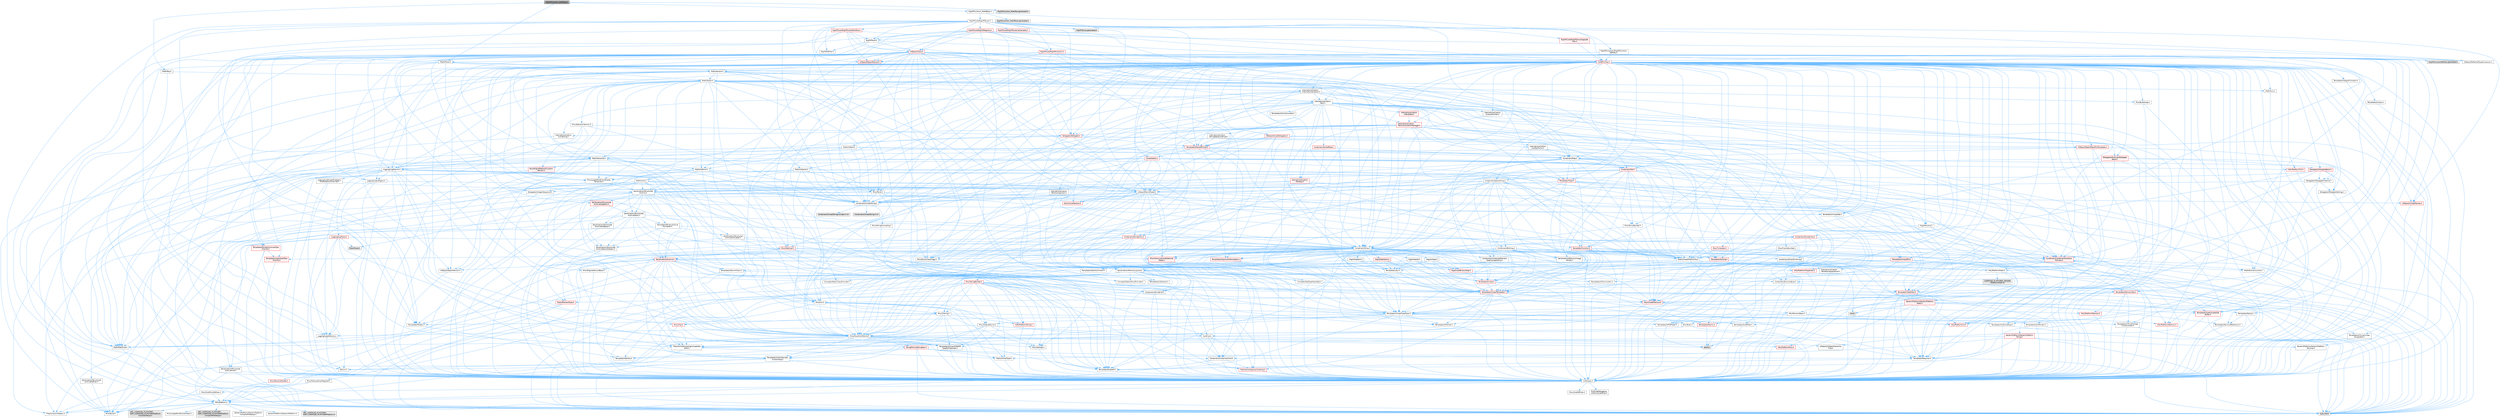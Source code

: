 digraph "RigVMFunction_MathRay.h"
{
 // INTERACTIVE_SVG=YES
 // LATEX_PDF_SIZE
  bgcolor="transparent";
  edge [fontname=Helvetica,fontsize=10,labelfontname=Helvetica,labelfontsize=10];
  node [fontname=Helvetica,fontsize=10,shape=box,height=0.2,width=0.4];
  Node1 [id="Node000001",label="RigVMFunction_MathRay.h",height=0.2,width=0.4,color="gray40", fillcolor="grey60", style="filled", fontcolor="black",tooltip=" "];
  Node1 -> Node2 [id="edge1_Node000001_Node000002",color="steelblue1",style="solid",tooltip=" "];
  Node2 [id="Node000002",label="Math/Ray.h",height=0.2,width=0.4,color="grey40", fillcolor="white", style="filled",URL="$d4/d1b/Ray_8h.html",tooltip=" "];
  Node2 -> Node3 [id="edge2_Node000002_Node000003",color="steelblue1",style="solid",tooltip=" "];
  Node3 [id="Node000003",label="Math/MathFwd.h",height=0.2,width=0.4,color="grey40", fillcolor="white", style="filled",URL="$d2/d10/MathFwd_8h.html",tooltip=" "];
  Node3 -> Node4 [id="edge3_Node000003_Node000004",color="steelblue1",style="solid",tooltip=" "];
  Node4 [id="Node000004",label="HAL/Platform.h",height=0.2,width=0.4,color="grey40", fillcolor="white", style="filled",URL="$d9/dd0/Platform_8h.html",tooltip=" "];
  Node4 -> Node5 [id="edge4_Node000004_Node000005",color="steelblue1",style="solid",tooltip=" "];
  Node5 [id="Node000005",label="Misc/Build.h",height=0.2,width=0.4,color="grey40", fillcolor="white", style="filled",URL="$d3/dbb/Build_8h.html",tooltip=" "];
  Node4 -> Node6 [id="edge5_Node000004_Node000006",color="steelblue1",style="solid",tooltip=" "];
  Node6 [id="Node000006",label="Misc/LargeWorldCoordinates.h",height=0.2,width=0.4,color="grey40", fillcolor="white", style="filled",URL="$d2/dcb/LargeWorldCoordinates_8h.html",tooltip=" "];
  Node4 -> Node7 [id="edge6_Node000004_Node000007",color="steelblue1",style="solid",tooltip=" "];
  Node7 [id="Node000007",label="type_traits",height=0.2,width=0.4,color="grey60", fillcolor="#E0E0E0", style="filled",tooltip=" "];
  Node4 -> Node8 [id="edge7_Node000004_Node000008",color="steelblue1",style="solid",tooltip=" "];
  Node8 [id="Node000008",label="PreprocessorHelpers.h",height=0.2,width=0.4,color="grey40", fillcolor="white", style="filled",URL="$db/ddb/PreprocessorHelpers_8h.html",tooltip=" "];
  Node4 -> Node9 [id="edge8_Node000004_Node000009",color="steelblue1",style="solid",tooltip=" "];
  Node9 [id="Node000009",label="UBT_COMPILED_PLATFORM\l/UBT_COMPILED_PLATFORMPlatform\lCompilerPreSetup.h",height=0.2,width=0.4,color="grey60", fillcolor="#E0E0E0", style="filled",tooltip=" "];
  Node4 -> Node10 [id="edge9_Node000004_Node000010",color="steelblue1",style="solid",tooltip=" "];
  Node10 [id="Node000010",label="GenericPlatform/GenericPlatform\lCompilerPreSetup.h",height=0.2,width=0.4,color="grey40", fillcolor="white", style="filled",URL="$d9/dc8/GenericPlatformCompilerPreSetup_8h.html",tooltip=" "];
  Node4 -> Node11 [id="edge10_Node000004_Node000011",color="steelblue1",style="solid",tooltip=" "];
  Node11 [id="Node000011",label="GenericPlatform/GenericPlatform.h",height=0.2,width=0.4,color="grey40", fillcolor="white", style="filled",URL="$d6/d84/GenericPlatform_8h.html",tooltip=" "];
  Node4 -> Node12 [id="edge11_Node000004_Node000012",color="steelblue1",style="solid",tooltip=" "];
  Node12 [id="Node000012",label="UBT_COMPILED_PLATFORM\l/UBT_COMPILED_PLATFORMPlatform.h",height=0.2,width=0.4,color="grey60", fillcolor="#E0E0E0", style="filled",tooltip=" "];
  Node4 -> Node13 [id="edge12_Node000004_Node000013",color="steelblue1",style="solid",tooltip=" "];
  Node13 [id="Node000013",label="UBT_COMPILED_PLATFORM\l/UBT_COMPILED_PLATFORMPlatform\lCompilerSetup.h",height=0.2,width=0.4,color="grey60", fillcolor="#E0E0E0", style="filled",tooltip=" "];
  Node2 -> Node14 [id="edge13_Node000002_Node000014",color="steelblue1",style="solid",tooltip=" "];
  Node14 [id="Node000014",label="Math/Vector.h",height=0.2,width=0.4,color="grey40", fillcolor="white", style="filled",URL="$d6/dbe/Vector_8h.html",tooltip=" "];
  Node14 -> Node15 [id="edge14_Node000014_Node000015",color="steelblue1",style="solid",tooltip=" "];
  Node15 [id="Node000015",label="CoreTypes.h",height=0.2,width=0.4,color="grey40", fillcolor="white", style="filled",URL="$dc/dec/CoreTypes_8h.html",tooltip=" "];
  Node15 -> Node4 [id="edge15_Node000015_Node000004",color="steelblue1",style="solid",tooltip=" "];
  Node15 -> Node16 [id="edge16_Node000015_Node000016",color="steelblue1",style="solid",tooltip=" "];
  Node16 [id="Node000016",label="ProfilingDebugging\l/UMemoryDefines.h",height=0.2,width=0.4,color="grey40", fillcolor="white", style="filled",URL="$d2/da2/UMemoryDefines_8h.html",tooltip=" "];
  Node15 -> Node17 [id="edge17_Node000015_Node000017",color="steelblue1",style="solid",tooltip=" "];
  Node17 [id="Node000017",label="Misc/CoreMiscDefines.h",height=0.2,width=0.4,color="grey40", fillcolor="white", style="filled",URL="$da/d38/CoreMiscDefines_8h.html",tooltip=" "];
  Node17 -> Node4 [id="edge18_Node000017_Node000004",color="steelblue1",style="solid",tooltip=" "];
  Node17 -> Node8 [id="edge19_Node000017_Node000008",color="steelblue1",style="solid",tooltip=" "];
  Node15 -> Node18 [id="edge20_Node000015_Node000018",color="steelblue1",style="solid",tooltip=" "];
  Node18 [id="Node000018",label="Misc/CoreDefines.h",height=0.2,width=0.4,color="grey40", fillcolor="white", style="filled",URL="$d3/dd2/CoreDefines_8h.html",tooltip=" "];
  Node14 -> Node19 [id="edge21_Node000014_Node000019",color="steelblue1",style="solid",tooltip=" "];
  Node19 [id="Node000019",label="Misc/AssertionMacros.h",height=0.2,width=0.4,color="grey40", fillcolor="white", style="filled",URL="$d0/dfa/AssertionMacros_8h.html",tooltip=" "];
  Node19 -> Node15 [id="edge22_Node000019_Node000015",color="steelblue1",style="solid",tooltip=" "];
  Node19 -> Node4 [id="edge23_Node000019_Node000004",color="steelblue1",style="solid",tooltip=" "];
  Node19 -> Node20 [id="edge24_Node000019_Node000020",color="steelblue1",style="solid",tooltip=" "];
  Node20 [id="Node000020",label="HAL/PlatformMisc.h",height=0.2,width=0.4,color="red", fillcolor="#FFF0F0", style="filled",URL="$d0/df5/PlatformMisc_8h.html",tooltip=" "];
  Node20 -> Node15 [id="edge25_Node000020_Node000015",color="steelblue1",style="solid",tooltip=" "];
  Node19 -> Node8 [id="edge26_Node000019_Node000008",color="steelblue1",style="solid",tooltip=" "];
  Node19 -> Node55 [id="edge27_Node000019_Node000055",color="steelblue1",style="solid",tooltip=" "];
  Node55 [id="Node000055",label="Templates/EnableIf.h",height=0.2,width=0.4,color="grey40", fillcolor="white", style="filled",URL="$d7/d60/EnableIf_8h.html",tooltip=" "];
  Node55 -> Node15 [id="edge28_Node000055_Node000015",color="steelblue1",style="solid",tooltip=" "];
  Node19 -> Node56 [id="edge29_Node000019_Node000056",color="steelblue1",style="solid",tooltip=" "];
  Node56 [id="Node000056",label="Templates/IsArrayOrRefOf\lTypeByPredicate.h",height=0.2,width=0.4,color="grey40", fillcolor="white", style="filled",URL="$d6/da1/IsArrayOrRefOfTypeByPredicate_8h.html",tooltip=" "];
  Node56 -> Node15 [id="edge30_Node000056_Node000015",color="steelblue1",style="solid",tooltip=" "];
  Node19 -> Node57 [id="edge31_Node000019_Node000057",color="steelblue1",style="solid",tooltip=" "];
  Node57 [id="Node000057",label="Templates/IsValidVariadic\lFunctionArg.h",height=0.2,width=0.4,color="grey40", fillcolor="white", style="filled",URL="$d0/dc8/IsValidVariadicFunctionArg_8h.html",tooltip=" "];
  Node57 -> Node15 [id="edge32_Node000057_Node000015",color="steelblue1",style="solid",tooltip=" "];
  Node57 -> Node58 [id="edge33_Node000057_Node000058",color="steelblue1",style="solid",tooltip=" "];
  Node58 [id="Node000058",label="IsEnum.h",height=0.2,width=0.4,color="grey40", fillcolor="white", style="filled",URL="$d4/de5/IsEnum_8h.html",tooltip=" "];
  Node57 -> Node7 [id="edge34_Node000057_Node000007",color="steelblue1",style="solid",tooltip=" "];
  Node19 -> Node59 [id="edge35_Node000019_Node000059",color="steelblue1",style="solid",tooltip=" "];
  Node59 [id="Node000059",label="Traits/IsCharEncodingCompatible\lWith.h",height=0.2,width=0.4,color="grey40", fillcolor="white", style="filled",URL="$df/dd1/IsCharEncodingCompatibleWith_8h.html",tooltip=" "];
  Node59 -> Node7 [id="edge36_Node000059_Node000007",color="steelblue1",style="solid",tooltip=" "];
  Node59 -> Node60 [id="edge37_Node000059_Node000060",color="steelblue1",style="solid",tooltip=" "];
  Node60 [id="Node000060",label="Traits/IsCharType.h",height=0.2,width=0.4,color="grey40", fillcolor="white", style="filled",URL="$db/d51/IsCharType_8h.html",tooltip=" "];
  Node60 -> Node15 [id="edge38_Node000060_Node000015",color="steelblue1",style="solid",tooltip=" "];
  Node19 -> Node61 [id="edge39_Node000019_Node000061",color="steelblue1",style="solid",tooltip=" "];
  Node61 [id="Node000061",label="Misc/VarArgs.h",height=0.2,width=0.4,color="grey40", fillcolor="white", style="filled",URL="$d5/d6f/VarArgs_8h.html",tooltip=" "];
  Node61 -> Node15 [id="edge40_Node000061_Node000015",color="steelblue1",style="solid",tooltip=" "];
  Node19 -> Node62 [id="edge41_Node000019_Node000062",color="steelblue1",style="solid",tooltip=" "];
  Node62 [id="Node000062",label="String/FormatStringSan.h",height=0.2,width=0.4,color="red", fillcolor="#FFF0F0", style="filled",URL="$d3/d8b/FormatStringSan_8h.html",tooltip=" "];
  Node62 -> Node7 [id="edge42_Node000062_Node000007",color="steelblue1",style="solid",tooltip=" "];
  Node62 -> Node15 [id="edge43_Node000062_Node000015",color="steelblue1",style="solid",tooltip=" "];
  Node62 -> Node63 [id="edge44_Node000062_Node000063",color="steelblue1",style="solid",tooltip=" "];
  Node63 [id="Node000063",label="Templates/Requires.h",height=0.2,width=0.4,color="grey40", fillcolor="white", style="filled",URL="$dc/d96/Requires_8h.html",tooltip=" "];
  Node63 -> Node55 [id="edge45_Node000063_Node000055",color="steelblue1",style="solid",tooltip=" "];
  Node63 -> Node7 [id="edge46_Node000063_Node000007",color="steelblue1",style="solid",tooltip=" "];
  Node62 -> Node64 [id="edge47_Node000062_Node000064",color="steelblue1",style="solid",tooltip=" "];
  Node64 [id="Node000064",label="Templates/Identity.h",height=0.2,width=0.4,color="grey40", fillcolor="white", style="filled",URL="$d0/dd5/Identity_8h.html",tooltip=" "];
  Node62 -> Node57 [id="edge48_Node000062_Node000057",color="steelblue1",style="solid",tooltip=" "];
  Node62 -> Node60 [id="edge49_Node000062_Node000060",color="steelblue1",style="solid",tooltip=" "];
  Node62 -> Node28 [id="edge50_Node000062_Node000028",color="steelblue1",style="solid",tooltip=" "];
  Node28 [id="Node000028",label="Containers/ContainersFwd.h",height=0.2,width=0.4,color="grey40", fillcolor="white", style="filled",URL="$d4/d0a/ContainersFwd_8h.html",tooltip=" "];
  Node28 -> Node4 [id="edge51_Node000028_Node000004",color="steelblue1",style="solid",tooltip=" "];
  Node28 -> Node15 [id="edge52_Node000028_Node000015",color="steelblue1",style="solid",tooltip=" "];
  Node28 -> Node25 [id="edge53_Node000028_Node000025",color="steelblue1",style="solid",tooltip=" "];
  Node25 [id="Node000025",label="Traits/IsContiguousContainer.h",height=0.2,width=0.4,color="red", fillcolor="#FFF0F0", style="filled",URL="$d5/d3c/IsContiguousContainer_8h.html",tooltip=" "];
  Node25 -> Node15 [id="edge54_Node000025_Node000015",color="steelblue1",style="solid",tooltip=" "];
  Node19 -> Node68 [id="edge55_Node000019_Node000068",color="steelblue1",style="solid",tooltip=" "];
  Node68 [id="Node000068",label="atomic",height=0.2,width=0.4,color="grey60", fillcolor="#E0E0E0", style="filled",tooltip=" "];
  Node14 -> Node3 [id="edge56_Node000014_Node000003",color="steelblue1",style="solid",tooltip=" "];
  Node14 -> Node41 [id="edge57_Node000014_Node000041",color="steelblue1",style="solid",tooltip=" "];
  Node41 [id="Node000041",label="Math/NumericLimits.h",height=0.2,width=0.4,color="grey40", fillcolor="white", style="filled",URL="$df/d1b/NumericLimits_8h.html",tooltip=" "];
  Node41 -> Node15 [id="edge58_Node000041_Node000015",color="steelblue1",style="solid",tooltip=" "];
  Node14 -> Node69 [id="edge59_Node000014_Node000069",color="steelblue1",style="solid",tooltip=" "];
  Node69 [id="Node000069",label="Misc/Crc.h",height=0.2,width=0.4,color="grey40", fillcolor="white", style="filled",URL="$d4/dd2/Crc_8h.html",tooltip=" "];
  Node69 -> Node15 [id="edge60_Node000069_Node000015",color="steelblue1",style="solid",tooltip=" "];
  Node69 -> Node70 [id="edge61_Node000069_Node000070",color="steelblue1",style="solid",tooltip=" "];
  Node70 [id="Node000070",label="HAL/PlatformString.h",height=0.2,width=0.4,color="red", fillcolor="#FFF0F0", style="filled",URL="$db/db5/PlatformString_8h.html",tooltip=" "];
  Node70 -> Node15 [id="edge62_Node000070_Node000015",color="steelblue1",style="solid",tooltip=" "];
  Node69 -> Node19 [id="edge63_Node000069_Node000019",color="steelblue1",style="solid",tooltip=" "];
  Node69 -> Node72 [id="edge64_Node000069_Node000072",color="steelblue1",style="solid",tooltip=" "];
  Node72 [id="Node000072",label="Misc/CString.h",height=0.2,width=0.4,color="grey40", fillcolor="white", style="filled",URL="$d2/d49/CString_8h.html",tooltip=" "];
  Node72 -> Node15 [id="edge65_Node000072_Node000015",color="steelblue1",style="solid",tooltip=" "];
  Node72 -> Node31 [id="edge66_Node000072_Node000031",color="steelblue1",style="solid",tooltip=" "];
  Node31 [id="Node000031",label="HAL/PlatformCrt.h",height=0.2,width=0.4,color="red", fillcolor="#FFF0F0", style="filled",URL="$d8/d75/PlatformCrt_8h.html",tooltip=" "];
  Node72 -> Node70 [id="edge67_Node000072_Node000070",color="steelblue1",style="solid",tooltip=" "];
  Node72 -> Node19 [id="edge68_Node000072_Node000019",color="steelblue1",style="solid",tooltip=" "];
  Node72 -> Node73 [id="edge69_Node000072_Node000073",color="steelblue1",style="solid",tooltip=" "];
  Node73 [id="Node000073",label="Misc/Char.h",height=0.2,width=0.4,color="red", fillcolor="#FFF0F0", style="filled",URL="$d0/d58/Char_8h.html",tooltip=" "];
  Node73 -> Node15 [id="edge70_Node000073_Node000015",color="steelblue1",style="solid",tooltip=" "];
  Node73 -> Node7 [id="edge71_Node000073_Node000007",color="steelblue1",style="solid",tooltip=" "];
  Node72 -> Node61 [id="edge72_Node000072_Node000061",color="steelblue1",style="solid",tooltip=" "];
  Node72 -> Node56 [id="edge73_Node000072_Node000056",color="steelblue1",style="solid",tooltip=" "];
  Node72 -> Node57 [id="edge74_Node000072_Node000057",color="steelblue1",style="solid",tooltip=" "];
  Node72 -> Node59 [id="edge75_Node000072_Node000059",color="steelblue1",style="solid",tooltip=" "];
  Node69 -> Node73 [id="edge76_Node000069_Node000073",color="steelblue1",style="solid",tooltip=" "];
  Node69 -> Node77 [id="edge77_Node000069_Node000077",color="steelblue1",style="solid",tooltip=" "];
  Node77 [id="Node000077",label="Templates/UnrealTypeTraits.h",height=0.2,width=0.4,color="grey40", fillcolor="white", style="filled",URL="$d2/d2d/UnrealTypeTraits_8h.html",tooltip=" "];
  Node77 -> Node15 [id="edge78_Node000077_Node000015",color="steelblue1",style="solid",tooltip=" "];
  Node77 -> Node78 [id="edge79_Node000077_Node000078",color="steelblue1",style="solid",tooltip=" "];
  Node78 [id="Node000078",label="Templates/IsPointer.h",height=0.2,width=0.4,color="grey40", fillcolor="white", style="filled",URL="$d7/d05/IsPointer_8h.html",tooltip=" "];
  Node78 -> Node15 [id="edge80_Node000078_Node000015",color="steelblue1",style="solid",tooltip=" "];
  Node77 -> Node19 [id="edge81_Node000077_Node000019",color="steelblue1",style="solid",tooltip=" "];
  Node77 -> Node79 [id="edge82_Node000077_Node000079",color="steelblue1",style="solid",tooltip=" "];
  Node79 [id="Node000079",label="Templates/AndOrNot.h",height=0.2,width=0.4,color="grey40", fillcolor="white", style="filled",URL="$db/d0a/AndOrNot_8h.html",tooltip=" "];
  Node79 -> Node15 [id="edge83_Node000079_Node000015",color="steelblue1",style="solid",tooltip=" "];
  Node77 -> Node55 [id="edge84_Node000077_Node000055",color="steelblue1",style="solid",tooltip=" "];
  Node77 -> Node80 [id="edge85_Node000077_Node000080",color="steelblue1",style="solid",tooltip=" "];
  Node80 [id="Node000080",label="Templates/IsArithmetic.h",height=0.2,width=0.4,color="grey40", fillcolor="white", style="filled",URL="$d2/d5d/IsArithmetic_8h.html",tooltip=" "];
  Node80 -> Node15 [id="edge86_Node000080_Node000015",color="steelblue1",style="solid",tooltip=" "];
  Node77 -> Node58 [id="edge87_Node000077_Node000058",color="steelblue1",style="solid",tooltip=" "];
  Node77 -> Node81 [id="edge88_Node000077_Node000081",color="steelblue1",style="solid",tooltip=" "];
  Node81 [id="Node000081",label="Templates/Models.h",height=0.2,width=0.4,color="grey40", fillcolor="white", style="filled",URL="$d3/d0c/Models_8h.html",tooltip=" "];
  Node81 -> Node64 [id="edge89_Node000081_Node000064",color="steelblue1",style="solid",tooltip=" "];
  Node77 -> Node82 [id="edge90_Node000077_Node000082",color="steelblue1",style="solid",tooltip=" "];
  Node82 [id="Node000082",label="Templates/IsPODType.h",height=0.2,width=0.4,color="grey40", fillcolor="white", style="filled",URL="$d7/db1/IsPODType_8h.html",tooltip=" "];
  Node82 -> Node15 [id="edge91_Node000082_Node000015",color="steelblue1",style="solid",tooltip=" "];
  Node77 -> Node83 [id="edge92_Node000077_Node000083",color="steelblue1",style="solid",tooltip=" "];
  Node83 [id="Node000083",label="Templates/IsUECoreType.h",height=0.2,width=0.4,color="grey40", fillcolor="white", style="filled",URL="$d1/db8/IsUECoreType_8h.html",tooltip=" "];
  Node83 -> Node15 [id="edge93_Node000083_Node000015",color="steelblue1",style="solid",tooltip=" "];
  Node83 -> Node7 [id="edge94_Node000083_Node000007",color="steelblue1",style="solid",tooltip=" "];
  Node77 -> Node84 [id="edge95_Node000077_Node000084",color="steelblue1",style="solid",tooltip=" "];
  Node84 [id="Node000084",label="Templates/IsTriviallyCopy\lConstructible.h",height=0.2,width=0.4,color="grey40", fillcolor="white", style="filled",URL="$d3/d78/IsTriviallyCopyConstructible_8h.html",tooltip=" "];
  Node84 -> Node15 [id="edge96_Node000084_Node000015",color="steelblue1",style="solid",tooltip=" "];
  Node84 -> Node7 [id="edge97_Node000084_Node000007",color="steelblue1",style="solid",tooltip=" "];
  Node69 -> Node60 [id="edge98_Node000069_Node000060",color="steelblue1",style="solid",tooltip=" "];
  Node14 -> Node85 [id="edge99_Node000014_Node000085",color="steelblue1",style="solid",tooltip=" "];
  Node85 [id="Node000085",label="Math/UnrealMathUtility.h",height=0.2,width=0.4,color="grey40", fillcolor="white", style="filled",URL="$db/db8/UnrealMathUtility_8h.html",tooltip=" "];
  Node85 -> Node15 [id="edge100_Node000085_Node000015",color="steelblue1",style="solid",tooltip=" "];
  Node85 -> Node19 [id="edge101_Node000085_Node000019",color="steelblue1",style="solid",tooltip=" "];
  Node85 -> Node86 [id="edge102_Node000085_Node000086",color="steelblue1",style="solid",tooltip=" "];
  Node86 [id="Node000086",label="HAL/PlatformMath.h",height=0.2,width=0.4,color="grey40", fillcolor="white", style="filled",URL="$dc/d53/PlatformMath_8h.html",tooltip=" "];
  Node86 -> Node15 [id="edge103_Node000086_Node000015",color="steelblue1",style="solid",tooltip=" "];
  Node86 -> Node87 [id="edge104_Node000086_Node000087",color="steelblue1",style="solid",tooltip=" "];
  Node87 [id="Node000087",label="GenericPlatform/GenericPlatform\lMath.h",height=0.2,width=0.4,color="red", fillcolor="#FFF0F0", style="filled",URL="$d5/d79/GenericPlatformMath_8h.html",tooltip=" "];
  Node87 -> Node15 [id="edge105_Node000087_Node000015",color="steelblue1",style="solid",tooltip=" "];
  Node87 -> Node28 [id="edge106_Node000087_Node000028",color="steelblue1",style="solid",tooltip=" "];
  Node87 -> Node31 [id="edge107_Node000087_Node000031",color="steelblue1",style="solid",tooltip=" "];
  Node87 -> Node79 [id="edge108_Node000087_Node000079",color="steelblue1",style="solid",tooltip=" "];
  Node87 -> Node88 [id="edge109_Node000087_Node000088",color="steelblue1",style="solid",tooltip=" "];
  Node88 [id="Node000088",label="Templates/Decay.h",height=0.2,width=0.4,color="grey40", fillcolor="white", style="filled",URL="$dd/d0f/Decay_8h.html",tooltip=" "];
  Node88 -> Node15 [id="edge110_Node000088_Node000015",color="steelblue1",style="solid",tooltip=" "];
  Node88 -> Node89 [id="edge111_Node000088_Node000089",color="steelblue1",style="solid",tooltip=" "];
  Node89 [id="Node000089",label="Templates/RemoveReference.h",height=0.2,width=0.4,color="grey40", fillcolor="white", style="filled",URL="$da/dbe/RemoveReference_8h.html",tooltip=" "];
  Node89 -> Node15 [id="edge112_Node000089_Node000015",color="steelblue1",style="solid",tooltip=" "];
  Node88 -> Node7 [id="edge113_Node000088_Node000007",color="steelblue1",style="solid",tooltip=" "];
  Node87 -> Node77 [id="edge114_Node000087_Node000077",color="steelblue1",style="solid",tooltip=" "];
  Node87 -> Node63 [id="edge115_Node000087_Node000063",color="steelblue1",style="solid",tooltip=" "];
  Node87 -> Node94 [id="edge116_Node000087_Node000094",color="steelblue1",style="solid",tooltip=" "];
  Node94 [id="Node000094",label="Templates/TypeCompatible\lBytes.h",height=0.2,width=0.4,color="red", fillcolor="#FFF0F0", style="filled",URL="$df/d0a/TypeCompatibleBytes_8h.html",tooltip=" "];
  Node94 -> Node15 [id="edge117_Node000094_Node000015",color="steelblue1",style="solid",tooltip=" "];
  Node94 -> Node7 [id="edge118_Node000094_Node000007",color="steelblue1",style="solid",tooltip=" "];
  Node87 -> Node95 [id="edge119_Node000087_Node000095",color="steelblue1",style="solid",tooltip=" "];
  Node95 [id="Node000095",label="limits",height=0.2,width=0.4,color="grey60", fillcolor="#E0E0E0", style="filled",tooltip=" "];
  Node87 -> Node7 [id="edge120_Node000087_Node000007",color="steelblue1",style="solid",tooltip=" "];
  Node86 -> Node96 [id="edge121_Node000086_Node000096",color="steelblue1",style="solid",tooltip=" "];
  Node96 [id="Node000096",label="COMPILED_PLATFORM_HEADER\l(PlatformMath.h)",height=0.2,width=0.4,color="grey60", fillcolor="#E0E0E0", style="filled",tooltip=" "];
  Node85 -> Node3 [id="edge122_Node000085_Node000003",color="steelblue1",style="solid",tooltip=" "];
  Node85 -> Node64 [id="edge123_Node000085_Node000064",color="steelblue1",style="solid",tooltip=" "];
  Node85 -> Node63 [id="edge124_Node000085_Node000063",color="steelblue1",style="solid",tooltip=" "];
  Node14 -> Node97 [id="edge125_Node000014_Node000097",color="steelblue1",style="solid",tooltip=" "];
  Node97 [id="Node000097",label="Containers/UnrealString.h",height=0.2,width=0.4,color="grey40", fillcolor="white", style="filled",URL="$d5/dba/UnrealString_8h.html",tooltip=" "];
  Node97 -> Node98 [id="edge126_Node000097_Node000098",color="steelblue1",style="solid",tooltip=" "];
  Node98 [id="Node000098",label="Containers/UnrealStringIncludes.h.inl",height=0.2,width=0.4,color="grey60", fillcolor="#E0E0E0", style="filled",tooltip=" "];
  Node97 -> Node99 [id="edge127_Node000097_Node000099",color="steelblue1",style="solid",tooltip=" "];
  Node99 [id="Node000099",label="Containers/UnrealString.h.inl",height=0.2,width=0.4,color="grey60", fillcolor="#E0E0E0", style="filled",tooltip=" "];
  Node97 -> Node100 [id="edge128_Node000097_Node000100",color="steelblue1",style="solid",tooltip=" "];
  Node100 [id="Node000100",label="Misc/StringFormatArg.h",height=0.2,width=0.4,color="grey40", fillcolor="white", style="filled",URL="$d2/d16/StringFormatArg_8h.html",tooltip=" "];
  Node100 -> Node28 [id="edge129_Node000100_Node000028",color="steelblue1",style="solid",tooltip=" "];
  Node14 -> Node101 [id="edge130_Node000014_Node000101",color="steelblue1",style="solid",tooltip=" "];
  Node101 [id="Node000101",label="Misc/Parse.h",height=0.2,width=0.4,color="grey40", fillcolor="white", style="filled",URL="$dc/d71/Parse_8h.html",tooltip=" "];
  Node101 -> Node22 [id="edge131_Node000101_Node000022",color="steelblue1",style="solid",tooltip=" "];
  Node22 [id="Node000022",label="Containers/StringFwd.h",height=0.2,width=0.4,color="grey40", fillcolor="white", style="filled",URL="$df/d37/StringFwd_8h.html",tooltip=" "];
  Node22 -> Node15 [id="edge132_Node000022_Node000015",color="steelblue1",style="solid",tooltip=" "];
  Node22 -> Node23 [id="edge133_Node000022_Node000023",color="steelblue1",style="solid",tooltip=" "];
  Node23 [id="Node000023",label="Traits/ElementType.h",height=0.2,width=0.4,color="red", fillcolor="#FFF0F0", style="filled",URL="$d5/d4f/ElementType_8h.html",tooltip=" "];
  Node23 -> Node4 [id="edge134_Node000023_Node000004",color="steelblue1",style="solid",tooltip=" "];
  Node23 -> Node7 [id="edge135_Node000023_Node000007",color="steelblue1",style="solid",tooltip=" "];
  Node22 -> Node25 [id="edge136_Node000022_Node000025",color="steelblue1",style="solid",tooltip=" "];
  Node101 -> Node97 [id="edge137_Node000101_Node000097",color="steelblue1",style="solid",tooltip=" "];
  Node101 -> Node15 [id="edge138_Node000101_Node000015",color="steelblue1",style="solid",tooltip=" "];
  Node101 -> Node31 [id="edge139_Node000101_Node000031",color="steelblue1",style="solid",tooltip=" "];
  Node101 -> Node5 [id="edge140_Node000101_Node000005",color="steelblue1",style="solid",tooltip=" "];
  Node101 -> Node43 [id="edge141_Node000101_Node000043",color="steelblue1",style="solid",tooltip=" "];
  Node43 [id="Node000043",label="Misc/EnumClassFlags.h",height=0.2,width=0.4,color="grey40", fillcolor="white", style="filled",URL="$d8/de7/EnumClassFlags_8h.html",tooltip=" "];
  Node101 -> Node102 [id="edge142_Node000101_Node000102",color="steelblue1",style="solid",tooltip=" "];
  Node102 [id="Node000102",label="Templates/Function.h",height=0.2,width=0.4,color="red", fillcolor="#FFF0F0", style="filled",URL="$df/df5/Function_8h.html",tooltip=" "];
  Node102 -> Node15 [id="edge143_Node000102_Node000015",color="steelblue1",style="solid",tooltip=" "];
  Node102 -> Node19 [id="edge144_Node000102_Node000019",color="steelblue1",style="solid",tooltip=" "];
  Node102 -> Node103 [id="edge145_Node000102_Node000103",color="steelblue1",style="solid",tooltip=" "];
  Node103 [id="Node000103",label="Misc/IntrusiveUnsetOptional\lState.h",height=0.2,width=0.4,color="red", fillcolor="#FFF0F0", style="filled",URL="$d2/d0a/IntrusiveUnsetOptionalState_8h.html",tooltip=" "];
  Node102 -> Node105 [id="edge146_Node000102_Node000105",color="steelblue1",style="solid",tooltip=" "];
  Node105 [id="Node000105",label="HAL/UnrealMemory.h",height=0.2,width=0.4,color="red", fillcolor="#FFF0F0", style="filled",URL="$d9/d96/UnrealMemory_8h.html",tooltip=" "];
  Node105 -> Node15 [id="edge147_Node000105_Node000015",color="steelblue1",style="solid",tooltip=" "];
  Node105 -> Node107 [id="edge148_Node000105_Node000107",color="steelblue1",style="solid",tooltip=" "];
  Node107 [id="Node000107",label="HAL/MemoryBase.h",height=0.2,width=0.4,color="grey40", fillcolor="white", style="filled",URL="$d6/d9f/MemoryBase_8h.html",tooltip=" "];
  Node107 -> Node15 [id="edge149_Node000107_Node000015",color="steelblue1",style="solid",tooltip=" "];
  Node107 -> Node48 [id="edge150_Node000107_Node000048",color="steelblue1",style="solid",tooltip=" "];
  Node48 [id="Node000048",label="HAL/PlatformAtomics.h",height=0.2,width=0.4,color="red", fillcolor="#FFF0F0", style="filled",URL="$d3/d36/PlatformAtomics_8h.html",tooltip=" "];
  Node48 -> Node15 [id="edge151_Node000048_Node000015",color="steelblue1",style="solid",tooltip=" "];
  Node107 -> Node31 [id="edge152_Node000107_Node000031",color="steelblue1",style="solid",tooltip=" "];
  Node107 -> Node108 [id="edge153_Node000107_Node000108",color="steelblue1",style="solid",tooltip=" "];
  Node108 [id="Node000108",label="Misc/Exec.h",height=0.2,width=0.4,color="grey40", fillcolor="white", style="filled",URL="$de/ddb/Exec_8h.html",tooltip=" "];
  Node108 -> Node15 [id="edge154_Node000108_Node000015",color="steelblue1",style="solid",tooltip=" "];
  Node108 -> Node19 [id="edge155_Node000108_Node000019",color="steelblue1",style="solid",tooltip=" "];
  Node107 -> Node109 [id="edge156_Node000107_Node000109",color="steelblue1",style="solid",tooltip=" "];
  Node109 [id="Node000109",label="Misc/OutputDevice.h",height=0.2,width=0.4,color="grey40", fillcolor="white", style="filled",URL="$d7/d32/OutputDevice_8h.html",tooltip=" "];
  Node109 -> Node27 [id="edge157_Node000109_Node000027",color="steelblue1",style="solid",tooltip=" "];
  Node27 [id="Node000027",label="CoreFwd.h",height=0.2,width=0.4,color="grey40", fillcolor="white", style="filled",URL="$d1/d1e/CoreFwd_8h.html",tooltip=" "];
  Node27 -> Node15 [id="edge158_Node000027_Node000015",color="steelblue1",style="solid",tooltip=" "];
  Node27 -> Node28 [id="edge159_Node000027_Node000028",color="steelblue1",style="solid",tooltip=" "];
  Node27 -> Node3 [id="edge160_Node000027_Node000003",color="steelblue1",style="solid",tooltip=" "];
  Node27 -> Node29 [id="edge161_Node000027_Node000029",color="steelblue1",style="solid",tooltip=" "];
  Node29 [id="Node000029",label="UObject/UObjectHierarchy\lFwd.h",height=0.2,width=0.4,color="grey40", fillcolor="white", style="filled",URL="$d3/d13/UObjectHierarchyFwd_8h.html",tooltip=" "];
  Node109 -> Node15 [id="edge162_Node000109_Node000015",color="steelblue1",style="solid",tooltip=" "];
  Node109 -> Node110 [id="edge163_Node000109_Node000110",color="steelblue1",style="solid",tooltip=" "];
  Node110 [id="Node000110",label="Logging/LogVerbosity.h",height=0.2,width=0.4,color="grey40", fillcolor="white", style="filled",URL="$d2/d8f/LogVerbosity_8h.html",tooltip=" "];
  Node110 -> Node15 [id="edge164_Node000110_Node000015",color="steelblue1",style="solid",tooltip=" "];
  Node109 -> Node61 [id="edge165_Node000109_Node000061",color="steelblue1",style="solid",tooltip=" "];
  Node109 -> Node56 [id="edge166_Node000109_Node000056",color="steelblue1",style="solid",tooltip=" "];
  Node109 -> Node57 [id="edge167_Node000109_Node000057",color="steelblue1",style="solid",tooltip=" "];
  Node109 -> Node59 [id="edge168_Node000109_Node000059",color="steelblue1",style="solid",tooltip=" "];
  Node107 -> Node111 [id="edge169_Node000107_Node000111",color="steelblue1",style="solid",tooltip=" "];
  Node111 [id="Node000111",label="Templates/Atomic.h",height=0.2,width=0.4,color="red", fillcolor="#FFF0F0", style="filled",URL="$d3/d91/Atomic_8h.html",tooltip=" "];
  Node111 -> Node68 [id="edge170_Node000111_Node000068",color="steelblue1",style="solid",tooltip=" "];
  Node105 -> Node116 [id="edge171_Node000105_Node000116",color="steelblue1",style="solid",tooltip=" "];
  Node116 [id="Node000116",label="HAL/PlatformMemory.h",height=0.2,width=0.4,color="red", fillcolor="#FFF0F0", style="filled",URL="$de/d68/PlatformMemory_8h.html",tooltip=" "];
  Node116 -> Node15 [id="edge172_Node000116_Node000015",color="steelblue1",style="solid",tooltip=" "];
  Node105 -> Node78 [id="edge173_Node000105_Node000078",color="steelblue1",style="solid",tooltip=" "];
  Node102 -> Node77 [id="edge174_Node000102_Node000077",color="steelblue1",style="solid",tooltip=" "];
  Node102 -> Node120 [id="edge175_Node000102_Node000120",color="steelblue1",style="solid",tooltip=" "];
  Node120 [id="Node000120",label="Templates/Invoke.h",height=0.2,width=0.4,color="red", fillcolor="#FFF0F0", style="filled",URL="$d7/deb/Invoke_8h.html",tooltip=" "];
  Node120 -> Node15 [id="edge176_Node000120_Node000015",color="steelblue1",style="solid",tooltip=" "];
  Node120 -> Node122 [id="edge177_Node000120_Node000122",color="steelblue1",style="solid",tooltip=" "];
  Node122 [id="Node000122",label="Templates/UnrealTemplate.h",height=0.2,width=0.4,color="red", fillcolor="#FFF0F0", style="filled",URL="$d4/d24/UnrealTemplate_8h.html",tooltip=" "];
  Node122 -> Node15 [id="edge178_Node000122_Node000015",color="steelblue1",style="solid",tooltip=" "];
  Node122 -> Node78 [id="edge179_Node000122_Node000078",color="steelblue1",style="solid",tooltip=" "];
  Node122 -> Node105 [id="edge180_Node000122_Node000105",color="steelblue1",style="solid",tooltip=" "];
  Node122 -> Node77 [id="edge181_Node000122_Node000077",color="steelblue1",style="solid",tooltip=" "];
  Node122 -> Node89 [id="edge182_Node000122_Node000089",color="steelblue1",style="solid",tooltip=" "];
  Node122 -> Node63 [id="edge183_Node000122_Node000063",color="steelblue1",style="solid",tooltip=" "];
  Node122 -> Node94 [id="edge184_Node000122_Node000094",color="steelblue1",style="solid",tooltip=" "];
  Node122 -> Node64 [id="edge185_Node000122_Node000064",color="steelblue1",style="solid",tooltip=" "];
  Node122 -> Node25 [id="edge186_Node000122_Node000025",color="steelblue1",style="solid",tooltip=" "];
  Node122 -> Node7 [id="edge187_Node000122_Node000007",color="steelblue1",style="solid",tooltip=" "];
  Node120 -> Node7 [id="edge188_Node000120_Node000007",color="steelblue1",style="solid",tooltip=" "];
  Node102 -> Node122 [id="edge189_Node000102_Node000122",color="steelblue1",style="solid",tooltip=" "];
  Node102 -> Node63 [id="edge190_Node000102_Node000063",color="steelblue1",style="solid",tooltip=" "];
  Node102 -> Node85 [id="edge191_Node000102_Node000085",color="steelblue1",style="solid",tooltip=" "];
  Node102 -> Node7 [id="edge192_Node000102_Node000007",color="steelblue1",style="solid",tooltip=" "];
  Node14 -> Node126 [id="edge193_Node000014_Node000126",color="steelblue1",style="solid",tooltip=" "];
  Node126 [id="Node000126",label="Misc/LargeWorldCoordinates\lSerializer.h",height=0.2,width=0.4,color="grey40", fillcolor="white", style="filled",URL="$d7/df9/LargeWorldCoordinatesSerializer_8h.html",tooltip=" "];
  Node126 -> Node127 [id="edge194_Node000126_Node000127",color="steelblue1",style="solid",tooltip=" "];
  Node127 [id="Node000127",label="UObject/NameTypes.h",height=0.2,width=0.4,color="grey40", fillcolor="white", style="filled",URL="$d6/d35/NameTypes_8h.html",tooltip=" "];
  Node127 -> Node15 [id="edge195_Node000127_Node000015",color="steelblue1",style="solid",tooltip=" "];
  Node127 -> Node19 [id="edge196_Node000127_Node000019",color="steelblue1",style="solid",tooltip=" "];
  Node127 -> Node105 [id="edge197_Node000127_Node000105",color="steelblue1",style="solid",tooltip=" "];
  Node127 -> Node77 [id="edge198_Node000127_Node000077",color="steelblue1",style="solid",tooltip=" "];
  Node127 -> Node122 [id="edge199_Node000127_Node000122",color="steelblue1",style="solid",tooltip=" "];
  Node127 -> Node97 [id="edge200_Node000127_Node000097",color="steelblue1",style="solid",tooltip=" "];
  Node127 -> Node128 [id="edge201_Node000127_Node000128",color="steelblue1",style="solid",tooltip=" "];
  Node128 [id="Node000128",label="HAL/CriticalSection.h",height=0.2,width=0.4,color="red", fillcolor="#FFF0F0", style="filled",URL="$d6/d90/CriticalSection_8h.html",tooltip=" "];
  Node127 -> Node131 [id="edge202_Node000127_Node000131",color="steelblue1",style="solid",tooltip=" "];
  Node131 [id="Node000131",label="Containers/StringConv.h",height=0.2,width=0.4,color="red", fillcolor="#FFF0F0", style="filled",URL="$d3/ddf/StringConv_8h.html",tooltip=" "];
  Node131 -> Node15 [id="edge203_Node000131_Node000015",color="steelblue1",style="solid",tooltip=" "];
  Node131 -> Node19 [id="edge204_Node000131_Node000019",color="steelblue1",style="solid",tooltip=" "];
  Node131 -> Node132 [id="edge205_Node000131_Node000132",color="steelblue1",style="solid",tooltip=" "];
  Node132 [id="Node000132",label="Containers/ContainerAllocation\lPolicies.h",height=0.2,width=0.4,color="red", fillcolor="#FFF0F0", style="filled",URL="$d7/dff/ContainerAllocationPolicies_8h.html",tooltip=" "];
  Node132 -> Node15 [id="edge206_Node000132_Node000015",color="steelblue1",style="solid",tooltip=" "];
  Node132 -> Node132 [id="edge207_Node000132_Node000132",color="steelblue1",style="solid",tooltip=" "];
  Node132 -> Node86 [id="edge208_Node000132_Node000086",color="steelblue1",style="solid",tooltip=" "];
  Node132 -> Node105 [id="edge209_Node000132_Node000105",color="steelblue1",style="solid",tooltip=" "];
  Node132 -> Node41 [id="edge210_Node000132_Node000041",color="steelblue1",style="solid",tooltip=" "];
  Node132 -> Node19 [id="edge211_Node000132_Node000019",color="steelblue1",style="solid",tooltip=" "];
  Node132 -> Node134 [id="edge212_Node000132_Node000134",color="steelblue1",style="solid",tooltip=" "];
  Node134 [id="Node000134",label="Templates/IsPolymorphic.h",height=0.2,width=0.4,color="grey40", fillcolor="white", style="filled",URL="$dc/d20/IsPolymorphic_8h.html",tooltip=" "];
  Node132 -> Node135 [id="edge213_Node000132_Node000135",color="steelblue1",style="solid",tooltip=" "];
  Node135 [id="Node000135",label="Templates/MemoryOps.h",height=0.2,width=0.4,color="red", fillcolor="#FFF0F0", style="filled",URL="$db/dea/MemoryOps_8h.html",tooltip=" "];
  Node135 -> Node15 [id="edge214_Node000135_Node000015",color="steelblue1",style="solid",tooltip=" "];
  Node135 -> Node105 [id="edge215_Node000135_Node000105",color="steelblue1",style="solid",tooltip=" "];
  Node135 -> Node115 [id="edge216_Node000135_Node000115",color="steelblue1",style="solid",tooltip=" "];
  Node115 [id="Node000115",label="Templates/IsTriviallyCopy\lAssignable.h",height=0.2,width=0.4,color="grey40", fillcolor="white", style="filled",URL="$d2/df2/IsTriviallyCopyAssignable_8h.html",tooltip=" "];
  Node115 -> Node15 [id="edge217_Node000115_Node000015",color="steelblue1",style="solid",tooltip=" "];
  Node115 -> Node7 [id="edge218_Node000115_Node000007",color="steelblue1",style="solid",tooltip=" "];
  Node135 -> Node84 [id="edge219_Node000135_Node000084",color="steelblue1",style="solid",tooltip=" "];
  Node135 -> Node63 [id="edge220_Node000135_Node000063",color="steelblue1",style="solid",tooltip=" "];
  Node135 -> Node77 [id="edge221_Node000135_Node000077",color="steelblue1",style="solid",tooltip=" "];
  Node135 -> Node7 [id="edge222_Node000135_Node000007",color="steelblue1",style="solid",tooltip=" "];
  Node132 -> Node94 [id="edge223_Node000132_Node000094",color="steelblue1",style="solid",tooltip=" "];
  Node132 -> Node7 [id="edge224_Node000132_Node000007",color="steelblue1",style="solid",tooltip=" "];
  Node131 -> Node136 [id="edge225_Node000131_Node000136",color="steelblue1",style="solid",tooltip=" "];
  Node136 [id="Node000136",label="Containers/Array.h",height=0.2,width=0.4,color="grey40", fillcolor="white", style="filled",URL="$df/dd0/Array_8h.html",tooltip=" "];
  Node136 -> Node15 [id="edge226_Node000136_Node000015",color="steelblue1",style="solid",tooltip=" "];
  Node136 -> Node19 [id="edge227_Node000136_Node000019",color="steelblue1",style="solid",tooltip=" "];
  Node136 -> Node103 [id="edge228_Node000136_Node000103",color="steelblue1",style="solid",tooltip=" "];
  Node136 -> Node137 [id="edge229_Node000136_Node000137",color="steelblue1",style="solid",tooltip=" "];
  Node137 [id="Node000137",label="Misc/ReverseIterate.h",height=0.2,width=0.4,color="red", fillcolor="#FFF0F0", style="filled",URL="$db/de3/ReverseIterate_8h.html",tooltip=" "];
  Node137 -> Node4 [id="edge230_Node000137_Node000004",color="steelblue1",style="solid",tooltip=" "];
  Node136 -> Node105 [id="edge231_Node000136_Node000105",color="steelblue1",style="solid",tooltip=" "];
  Node136 -> Node77 [id="edge232_Node000136_Node000077",color="steelblue1",style="solid",tooltip=" "];
  Node136 -> Node122 [id="edge233_Node000136_Node000122",color="steelblue1",style="solid",tooltip=" "];
  Node136 -> Node139 [id="edge234_Node000136_Node000139",color="steelblue1",style="solid",tooltip=" "];
  Node139 [id="Node000139",label="Containers/AllowShrinking.h",height=0.2,width=0.4,color="grey40", fillcolor="white", style="filled",URL="$d7/d1a/AllowShrinking_8h.html",tooltip=" "];
  Node139 -> Node15 [id="edge235_Node000139_Node000015",color="steelblue1",style="solid",tooltip=" "];
  Node136 -> Node132 [id="edge236_Node000136_Node000132",color="steelblue1",style="solid",tooltip=" "];
  Node136 -> Node140 [id="edge237_Node000136_Node000140",color="steelblue1",style="solid",tooltip=" "];
  Node140 [id="Node000140",label="Containers/ContainerElement\lTypeCompatibility.h",height=0.2,width=0.4,color="grey40", fillcolor="white", style="filled",URL="$df/ddf/ContainerElementTypeCompatibility_8h.html",tooltip=" "];
  Node140 -> Node15 [id="edge238_Node000140_Node000015",color="steelblue1",style="solid",tooltip=" "];
  Node140 -> Node77 [id="edge239_Node000140_Node000077",color="steelblue1",style="solid",tooltip=" "];
  Node136 -> Node141 [id="edge240_Node000136_Node000141",color="steelblue1",style="solid",tooltip=" "];
  Node141 [id="Node000141",label="Serialization/Archive.h",height=0.2,width=0.4,color="red", fillcolor="#FFF0F0", style="filled",URL="$d7/d3b/Archive_8h.html",tooltip=" "];
  Node141 -> Node27 [id="edge241_Node000141_Node000027",color="steelblue1",style="solid",tooltip=" "];
  Node141 -> Node15 [id="edge242_Node000141_Node000015",color="steelblue1",style="solid",tooltip=" "];
  Node141 -> Node142 [id="edge243_Node000141_Node000142",color="steelblue1",style="solid",tooltip=" "];
  Node142 [id="Node000142",label="HAL/PlatformProperties.h",height=0.2,width=0.4,color="red", fillcolor="#FFF0F0", style="filled",URL="$d9/db0/PlatformProperties_8h.html",tooltip=" "];
  Node142 -> Node15 [id="edge244_Node000142_Node000015",color="steelblue1",style="solid",tooltip=" "];
  Node141 -> Node145 [id="edge245_Node000141_Node000145",color="steelblue1",style="solid",tooltip=" "];
  Node145 [id="Node000145",label="Internationalization\l/TextNamespaceFwd.h",height=0.2,width=0.4,color="grey40", fillcolor="white", style="filled",URL="$d8/d97/TextNamespaceFwd_8h.html",tooltip=" "];
  Node145 -> Node15 [id="edge246_Node000145_Node000015",color="steelblue1",style="solid",tooltip=" "];
  Node141 -> Node3 [id="edge247_Node000141_Node000003",color="steelblue1",style="solid",tooltip=" "];
  Node141 -> Node19 [id="edge248_Node000141_Node000019",color="steelblue1",style="solid",tooltip=" "];
  Node141 -> Node5 [id="edge249_Node000141_Node000005",color="steelblue1",style="solid",tooltip=" "];
  Node141 -> Node146 [id="edge250_Node000141_Node000146",color="steelblue1",style="solid",tooltip=" "];
  Node146 [id="Node000146",label="Misc/EngineVersionBase.h",height=0.2,width=0.4,color="grey40", fillcolor="white", style="filled",URL="$d5/d2b/EngineVersionBase_8h.html",tooltip=" "];
  Node146 -> Node15 [id="edge251_Node000146_Node000015",color="steelblue1",style="solid",tooltip=" "];
  Node141 -> Node61 [id="edge252_Node000141_Node000061",color="steelblue1",style="solid",tooltip=" "];
  Node141 -> Node55 [id="edge253_Node000141_Node000055",color="steelblue1",style="solid",tooltip=" "];
  Node141 -> Node56 [id="edge254_Node000141_Node000056",color="steelblue1",style="solid",tooltip=" "];
  Node141 -> Node149 [id="edge255_Node000141_Node000149",color="steelblue1",style="solid",tooltip=" "];
  Node149 [id="Node000149",label="Templates/IsEnumClass.h",height=0.2,width=0.4,color="grey40", fillcolor="white", style="filled",URL="$d7/d15/IsEnumClass_8h.html",tooltip=" "];
  Node149 -> Node15 [id="edge256_Node000149_Node000015",color="steelblue1",style="solid",tooltip=" "];
  Node149 -> Node79 [id="edge257_Node000149_Node000079",color="steelblue1",style="solid",tooltip=" "];
  Node141 -> Node57 [id="edge258_Node000141_Node000057",color="steelblue1",style="solid",tooltip=" "];
  Node141 -> Node122 [id="edge259_Node000141_Node000122",color="steelblue1",style="solid",tooltip=" "];
  Node141 -> Node59 [id="edge260_Node000141_Node000059",color="steelblue1",style="solid",tooltip=" "];
  Node141 -> Node150 [id="edge261_Node000141_Node000150",color="steelblue1",style="solid",tooltip=" "];
  Node150 [id="Node000150",label="UObject/ObjectVersion.h",height=0.2,width=0.4,color="grey40", fillcolor="white", style="filled",URL="$da/d63/ObjectVersion_8h.html",tooltip=" "];
  Node150 -> Node15 [id="edge262_Node000150_Node000015",color="steelblue1",style="solid",tooltip=" "];
  Node136 -> Node151 [id="edge263_Node000136_Node000151",color="steelblue1",style="solid",tooltip=" "];
  Node151 [id="Node000151",label="Serialization/MemoryImage\lWriter.h",height=0.2,width=0.4,color="grey40", fillcolor="white", style="filled",URL="$d0/d08/MemoryImageWriter_8h.html",tooltip=" "];
  Node151 -> Node15 [id="edge264_Node000151_Node000015",color="steelblue1",style="solid",tooltip=" "];
  Node151 -> Node152 [id="edge265_Node000151_Node000152",color="steelblue1",style="solid",tooltip=" "];
  Node152 [id="Node000152",label="Serialization/MemoryLayout.h",height=0.2,width=0.4,color="grey40", fillcolor="white", style="filled",URL="$d7/d66/MemoryLayout_8h.html",tooltip=" "];
  Node152 -> Node153 [id="edge266_Node000152_Node000153",color="steelblue1",style="solid",tooltip=" "];
  Node153 [id="Node000153",label="Concepts/StaticClassProvider.h",height=0.2,width=0.4,color="grey40", fillcolor="white", style="filled",URL="$dd/d83/StaticClassProvider_8h.html",tooltip=" "];
  Node152 -> Node154 [id="edge267_Node000152_Node000154",color="steelblue1",style="solid",tooltip=" "];
  Node154 [id="Node000154",label="Concepts/StaticStructProvider.h",height=0.2,width=0.4,color="grey40", fillcolor="white", style="filled",URL="$d5/d77/StaticStructProvider_8h.html",tooltip=" "];
  Node152 -> Node155 [id="edge268_Node000152_Node000155",color="steelblue1",style="solid",tooltip=" "];
  Node155 [id="Node000155",label="Containers/EnumAsByte.h",height=0.2,width=0.4,color="grey40", fillcolor="white", style="filled",URL="$d6/d9a/EnumAsByte_8h.html",tooltip=" "];
  Node155 -> Node15 [id="edge269_Node000155_Node000015",color="steelblue1",style="solid",tooltip=" "];
  Node155 -> Node82 [id="edge270_Node000155_Node000082",color="steelblue1",style="solid",tooltip=" "];
  Node155 -> Node156 [id="edge271_Node000155_Node000156",color="steelblue1",style="solid",tooltip=" "];
  Node156 [id="Node000156",label="Templates/TypeHash.h",height=0.2,width=0.4,color="red", fillcolor="#FFF0F0", style="filled",URL="$d1/d62/TypeHash_8h.html",tooltip=" "];
  Node156 -> Node15 [id="edge272_Node000156_Node000015",color="steelblue1",style="solid",tooltip=" "];
  Node156 -> Node63 [id="edge273_Node000156_Node000063",color="steelblue1",style="solid",tooltip=" "];
  Node156 -> Node69 [id="edge274_Node000156_Node000069",color="steelblue1",style="solid",tooltip=" "];
  Node156 -> Node7 [id="edge275_Node000156_Node000007",color="steelblue1",style="solid",tooltip=" "];
  Node152 -> Node22 [id="edge276_Node000152_Node000022",color="steelblue1",style="solid",tooltip=" "];
  Node152 -> Node105 [id="edge277_Node000152_Node000105",color="steelblue1",style="solid",tooltip=" "];
  Node152 -> Node158 [id="edge278_Node000152_Node000158",color="steelblue1",style="solid",tooltip=" "];
  Node158 [id="Node000158",label="Misc/DelayedAutoRegister.h",height=0.2,width=0.4,color="grey40", fillcolor="white", style="filled",URL="$d1/dda/DelayedAutoRegister_8h.html",tooltip=" "];
  Node158 -> Node4 [id="edge279_Node000158_Node000004",color="steelblue1",style="solid",tooltip=" "];
  Node152 -> Node55 [id="edge280_Node000152_Node000055",color="steelblue1",style="solid",tooltip=" "];
  Node152 -> Node159 [id="edge281_Node000152_Node000159",color="steelblue1",style="solid",tooltip=" "];
  Node159 [id="Node000159",label="Templates/IsAbstract.h",height=0.2,width=0.4,color="grey40", fillcolor="white", style="filled",URL="$d8/db7/IsAbstract_8h.html",tooltip=" "];
  Node152 -> Node134 [id="edge282_Node000152_Node000134",color="steelblue1",style="solid",tooltip=" "];
  Node152 -> Node81 [id="edge283_Node000152_Node000081",color="steelblue1",style="solid",tooltip=" "];
  Node152 -> Node122 [id="edge284_Node000152_Node000122",color="steelblue1",style="solid",tooltip=" "];
  Node136 -> Node160 [id="edge285_Node000136_Node000160",color="steelblue1",style="solid",tooltip=" "];
  Node160 [id="Node000160",label="Algo/Heapify.h",height=0.2,width=0.4,color="grey40", fillcolor="white", style="filled",URL="$d0/d2a/Heapify_8h.html",tooltip=" "];
  Node160 -> Node161 [id="edge286_Node000160_Node000161",color="steelblue1",style="solid",tooltip=" "];
  Node161 [id="Node000161",label="Algo/Impl/BinaryHeap.h",height=0.2,width=0.4,color="red", fillcolor="#FFF0F0", style="filled",URL="$d7/da3/Algo_2Impl_2BinaryHeap_8h.html",tooltip=" "];
  Node161 -> Node120 [id="edge287_Node000161_Node000120",color="steelblue1",style="solid",tooltip=" "];
  Node161 -> Node7 [id="edge288_Node000161_Node000007",color="steelblue1",style="solid",tooltip=" "];
  Node160 -> Node164 [id="edge289_Node000160_Node000164",color="steelblue1",style="solid",tooltip=" "];
  Node164 [id="Node000164",label="Templates/IdentityFunctor.h",height=0.2,width=0.4,color="grey40", fillcolor="white", style="filled",URL="$d7/d2e/IdentityFunctor_8h.html",tooltip=" "];
  Node164 -> Node4 [id="edge290_Node000164_Node000004",color="steelblue1",style="solid",tooltip=" "];
  Node160 -> Node120 [id="edge291_Node000160_Node000120",color="steelblue1",style="solid",tooltip=" "];
  Node160 -> Node165 [id="edge292_Node000160_Node000165",color="steelblue1",style="solid",tooltip=" "];
  Node165 [id="Node000165",label="Templates/Less.h",height=0.2,width=0.4,color="grey40", fillcolor="white", style="filled",URL="$de/dc8/Less_8h.html",tooltip=" "];
  Node165 -> Node15 [id="edge293_Node000165_Node000015",color="steelblue1",style="solid",tooltip=" "];
  Node165 -> Node122 [id="edge294_Node000165_Node000122",color="steelblue1",style="solid",tooltip=" "];
  Node160 -> Node122 [id="edge295_Node000160_Node000122",color="steelblue1",style="solid",tooltip=" "];
  Node136 -> Node166 [id="edge296_Node000136_Node000166",color="steelblue1",style="solid",tooltip=" "];
  Node166 [id="Node000166",label="Algo/HeapSort.h",height=0.2,width=0.4,color="grey40", fillcolor="white", style="filled",URL="$d3/d92/HeapSort_8h.html",tooltip=" "];
  Node166 -> Node161 [id="edge297_Node000166_Node000161",color="steelblue1",style="solid",tooltip=" "];
  Node166 -> Node164 [id="edge298_Node000166_Node000164",color="steelblue1",style="solid",tooltip=" "];
  Node166 -> Node165 [id="edge299_Node000166_Node000165",color="steelblue1",style="solid",tooltip=" "];
  Node166 -> Node122 [id="edge300_Node000166_Node000122",color="steelblue1",style="solid",tooltip=" "];
  Node136 -> Node167 [id="edge301_Node000136_Node000167",color="steelblue1",style="solid",tooltip=" "];
  Node167 [id="Node000167",label="Algo/IsHeap.h",height=0.2,width=0.4,color="grey40", fillcolor="white", style="filled",URL="$de/d32/IsHeap_8h.html",tooltip=" "];
  Node167 -> Node161 [id="edge302_Node000167_Node000161",color="steelblue1",style="solid",tooltip=" "];
  Node167 -> Node164 [id="edge303_Node000167_Node000164",color="steelblue1",style="solid",tooltip=" "];
  Node167 -> Node120 [id="edge304_Node000167_Node000120",color="steelblue1",style="solid",tooltip=" "];
  Node167 -> Node165 [id="edge305_Node000167_Node000165",color="steelblue1",style="solid",tooltip=" "];
  Node167 -> Node122 [id="edge306_Node000167_Node000122",color="steelblue1",style="solid",tooltip=" "];
  Node136 -> Node161 [id="edge307_Node000136_Node000161",color="steelblue1",style="solid",tooltip=" "];
  Node136 -> Node168 [id="edge308_Node000136_Node000168",color="steelblue1",style="solid",tooltip=" "];
  Node168 [id="Node000168",label="Algo/StableSort.h",height=0.2,width=0.4,color="red", fillcolor="#FFF0F0", style="filled",URL="$d7/d3c/StableSort_8h.html",tooltip=" "];
  Node168 -> Node164 [id="edge309_Node000168_Node000164",color="steelblue1",style="solid",tooltip=" "];
  Node168 -> Node120 [id="edge310_Node000168_Node000120",color="steelblue1",style="solid",tooltip=" "];
  Node168 -> Node165 [id="edge311_Node000168_Node000165",color="steelblue1",style="solid",tooltip=" "];
  Node168 -> Node122 [id="edge312_Node000168_Node000122",color="steelblue1",style="solid",tooltip=" "];
  Node136 -> Node171 [id="edge313_Node000136_Node000171",color="steelblue1",style="solid",tooltip=" "];
  Node171 [id="Node000171",label="Concepts/GetTypeHashable.h",height=0.2,width=0.4,color="grey40", fillcolor="white", style="filled",URL="$d3/da2/GetTypeHashable_8h.html",tooltip=" "];
  Node171 -> Node15 [id="edge314_Node000171_Node000015",color="steelblue1",style="solid",tooltip=" "];
  Node171 -> Node156 [id="edge315_Node000171_Node000156",color="steelblue1",style="solid",tooltip=" "];
  Node136 -> Node164 [id="edge316_Node000136_Node000164",color="steelblue1",style="solid",tooltip=" "];
  Node136 -> Node120 [id="edge317_Node000136_Node000120",color="steelblue1",style="solid",tooltip=" "];
  Node136 -> Node165 [id="edge318_Node000136_Node000165",color="steelblue1",style="solid",tooltip=" "];
  Node136 -> Node172 [id="edge319_Node000136_Node000172",color="steelblue1",style="solid",tooltip=" "];
  Node172 [id="Node000172",label="Templates/LosesQualifiers\lFromTo.h",height=0.2,width=0.4,color="red", fillcolor="#FFF0F0", style="filled",URL="$d2/db3/LosesQualifiersFromTo_8h.html",tooltip=" "];
  Node172 -> Node7 [id="edge320_Node000172_Node000007",color="steelblue1",style="solid",tooltip=" "];
  Node136 -> Node63 [id="edge321_Node000136_Node000063",color="steelblue1",style="solid",tooltip=" "];
  Node136 -> Node173 [id="edge322_Node000136_Node000173",color="steelblue1",style="solid",tooltip=" "];
  Node173 [id="Node000173",label="Templates/Sorting.h",height=0.2,width=0.4,color="red", fillcolor="#FFF0F0", style="filled",URL="$d3/d9e/Sorting_8h.html",tooltip=" "];
  Node173 -> Node15 [id="edge323_Node000173_Node000015",color="steelblue1",style="solid",tooltip=" "];
  Node173 -> Node86 [id="edge324_Node000173_Node000086",color="steelblue1",style="solid",tooltip=" "];
  Node173 -> Node165 [id="edge325_Node000173_Node000165",color="steelblue1",style="solid",tooltip=" "];
  Node136 -> Node176 [id="edge326_Node000136_Node000176",color="steelblue1",style="solid",tooltip=" "];
  Node176 [id="Node000176",label="Templates/AlignmentTemplates.h",height=0.2,width=0.4,color="red", fillcolor="#FFF0F0", style="filled",URL="$dd/d32/AlignmentTemplates_8h.html",tooltip=" "];
  Node176 -> Node15 [id="edge327_Node000176_Node000015",color="steelblue1",style="solid",tooltip=" "];
  Node176 -> Node78 [id="edge328_Node000176_Node000078",color="steelblue1",style="solid",tooltip=" "];
  Node136 -> Node23 [id="edge329_Node000136_Node000023",color="steelblue1",style="solid",tooltip=" "];
  Node136 -> Node95 [id="edge330_Node000136_Node000095",color="steelblue1",style="solid",tooltip=" "];
  Node136 -> Node7 [id="edge331_Node000136_Node000007",color="steelblue1",style="solid",tooltip=" "];
  Node131 -> Node72 [id="edge332_Node000131_Node000072",color="steelblue1",style="solid",tooltip=" "];
  Node131 -> Node122 [id="edge333_Node000131_Node000122",color="steelblue1",style="solid",tooltip=" "];
  Node131 -> Node77 [id="edge334_Node000131_Node000077",color="steelblue1",style="solid",tooltip=" "];
  Node131 -> Node23 [id="edge335_Node000131_Node000023",color="steelblue1",style="solid",tooltip=" "];
  Node131 -> Node59 [id="edge336_Node000131_Node000059",color="steelblue1",style="solid",tooltip=" "];
  Node131 -> Node25 [id="edge337_Node000131_Node000025",color="steelblue1",style="solid",tooltip=" "];
  Node131 -> Node7 [id="edge338_Node000131_Node000007",color="steelblue1",style="solid",tooltip=" "];
  Node127 -> Node22 [id="edge339_Node000127_Node000022",color="steelblue1",style="solid",tooltip=" "];
  Node127 -> Node178 [id="edge340_Node000127_Node000178",color="steelblue1",style="solid",tooltip=" "];
  Node178 [id="Node000178",label="UObject/UnrealNames.h",height=0.2,width=0.4,color="red", fillcolor="#FFF0F0", style="filled",URL="$d8/db1/UnrealNames_8h.html",tooltip=" "];
  Node178 -> Node15 [id="edge341_Node000178_Node000015",color="steelblue1",style="solid",tooltip=" "];
  Node127 -> Node111 [id="edge342_Node000127_Node000111",color="steelblue1",style="solid",tooltip=" "];
  Node127 -> Node152 [id="edge343_Node000127_Node000152",color="steelblue1",style="solid",tooltip=" "];
  Node127 -> Node103 [id="edge344_Node000127_Node000103",color="steelblue1",style="solid",tooltip=" "];
  Node127 -> Node180 [id="edge345_Node000127_Node000180",color="steelblue1",style="solid",tooltip=" "];
  Node180 [id="Node000180",label="Misc/StringBuilder.h",height=0.2,width=0.4,color="red", fillcolor="#FFF0F0", style="filled",URL="$d4/d52/StringBuilder_8h.html",tooltip=" "];
  Node180 -> Node22 [id="edge346_Node000180_Node000022",color="steelblue1",style="solid",tooltip=" "];
  Node180 -> Node15 [id="edge347_Node000180_Node000015",color="steelblue1",style="solid",tooltip=" "];
  Node180 -> Node70 [id="edge348_Node000180_Node000070",color="steelblue1",style="solid",tooltip=" "];
  Node180 -> Node105 [id="edge349_Node000180_Node000105",color="steelblue1",style="solid",tooltip=" "];
  Node180 -> Node19 [id="edge350_Node000180_Node000019",color="steelblue1",style="solid",tooltip=" "];
  Node180 -> Node72 [id="edge351_Node000180_Node000072",color="steelblue1",style="solid",tooltip=" "];
  Node180 -> Node55 [id="edge352_Node000180_Node000055",color="steelblue1",style="solid",tooltip=" "];
  Node180 -> Node56 [id="edge353_Node000180_Node000056",color="steelblue1",style="solid",tooltip=" "];
  Node180 -> Node57 [id="edge354_Node000180_Node000057",color="steelblue1",style="solid",tooltip=" "];
  Node180 -> Node63 [id="edge355_Node000180_Node000063",color="steelblue1",style="solid",tooltip=" "];
  Node180 -> Node122 [id="edge356_Node000180_Node000122",color="steelblue1",style="solid",tooltip=" "];
  Node180 -> Node77 [id="edge357_Node000180_Node000077",color="steelblue1",style="solid",tooltip=" "];
  Node180 -> Node59 [id="edge358_Node000180_Node000059",color="steelblue1",style="solid",tooltip=" "];
  Node180 -> Node60 [id="edge359_Node000180_Node000060",color="steelblue1",style="solid",tooltip=" "];
  Node180 -> Node25 [id="edge360_Node000180_Node000025",color="steelblue1",style="solid",tooltip=" "];
  Node180 -> Node7 [id="edge361_Node000180_Node000007",color="steelblue1",style="solid",tooltip=" "];
  Node127 -> Node54 [id="edge362_Node000127_Node000054",color="steelblue1",style="solid",tooltip=" "];
  Node54 [id="Node000054",label="Trace/Trace.h",height=0.2,width=0.4,color="grey60", fillcolor="#E0E0E0", style="filled",tooltip=" "];
  Node126 -> Node150 [id="edge363_Node000126_Node000150",color="steelblue1",style="solid",tooltip=" "];
  Node126 -> Node186 [id="edge364_Node000126_Node000186",color="steelblue1",style="solid",tooltip=" "];
  Node186 [id="Node000186",label="Serialization/Structured\lArchive.h",height=0.2,width=0.4,color="grey40", fillcolor="white", style="filled",URL="$d9/d1e/StructuredArchive_8h.html",tooltip=" "];
  Node186 -> Node136 [id="edge365_Node000186_Node000136",color="steelblue1",style="solid",tooltip=" "];
  Node186 -> Node132 [id="edge366_Node000186_Node000132",color="steelblue1",style="solid",tooltip=" "];
  Node186 -> Node15 [id="edge367_Node000186_Node000015",color="steelblue1",style="solid",tooltip=" "];
  Node186 -> Node187 [id="edge368_Node000186_Node000187",color="steelblue1",style="solid",tooltip=" "];
  Node187 [id="Node000187",label="Formatters/BinaryArchive\lFormatter.h",height=0.2,width=0.4,color="grey40", fillcolor="white", style="filled",URL="$d2/d01/BinaryArchiveFormatter_8h.html",tooltip=" "];
  Node187 -> Node136 [id="edge369_Node000187_Node000136",color="steelblue1",style="solid",tooltip=" "];
  Node187 -> Node4 [id="edge370_Node000187_Node000004",color="steelblue1",style="solid",tooltip=" "];
  Node187 -> Node141 [id="edge371_Node000187_Node000141",color="steelblue1",style="solid",tooltip=" "];
  Node187 -> Node188 [id="edge372_Node000187_Node000188",color="steelblue1",style="solid",tooltip=" "];
  Node188 [id="Node000188",label="Serialization/Structured\lArchiveFormatter.h",height=0.2,width=0.4,color="grey40", fillcolor="white", style="filled",URL="$db/dfe/StructuredArchiveFormatter_8h.html",tooltip=" "];
  Node188 -> Node136 [id="edge373_Node000188_Node000136",color="steelblue1",style="solid",tooltip=" "];
  Node188 -> Node27 [id="edge374_Node000188_Node000027",color="steelblue1",style="solid",tooltip=" "];
  Node188 -> Node15 [id="edge375_Node000188_Node000015",color="steelblue1",style="solid",tooltip=" "];
  Node188 -> Node189 [id="edge376_Node000188_Node000189",color="steelblue1",style="solid",tooltip=" "];
  Node189 [id="Node000189",label="Serialization/Structured\lArchiveNameHelpers.h",height=0.2,width=0.4,color="grey40", fillcolor="white", style="filled",URL="$d0/d7b/StructuredArchiveNameHelpers_8h.html",tooltip=" "];
  Node189 -> Node15 [id="edge377_Node000189_Node000015",color="steelblue1",style="solid",tooltip=" "];
  Node189 -> Node64 [id="edge378_Node000189_Node000064",color="steelblue1",style="solid",tooltip=" "];
  Node187 -> Node189 [id="edge379_Node000187_Node000189",color="steelblue1",style="solid",tooltip=" "];
  Node186 -> Node5 [id="edge380_Node000186_Node000005",color="steelblue1",style="solid",tooltip=" "];
  Node186 -> Node141 [id="edge381_Node000186_Node000141",color="steelblue1",style="solid",tooltip=" "];
  Node186 -> Node190 [id="edge382_Node000186_Node000190",color="steelblue1",style="solid",tooltip=" "];
  Node190 [id="Node000190",label="Serialization/Structured\lArchiveAdapters.h",height=0.2,width=0.4,color="red", fillcolor="#FFF0F0", style="filled",URL="$d3/de1/StructuredArchiveAdapters_8h.html",tooltip=" "];
  Node190 -> Node15 [id="edge383_Node000190_Node000015",color="steelblue1",style="solid",tooltip=" "];
  Node190 -> Node81 [id="edge384_Node000190_Node000081",color="steelblue1",style="solid",tooltip=" "];
  Node190 -> Node193 [id="edge385_Node000190_Node000193",color="steelblue1",style="solid",tooltip=" "];
  Node193 [id="Node000193",label="Serialization/Structured\lArchiveSlots.h",height=0.2,width=0.4,color="grey40", fillcolor="white", style="filled",URL="$d2/d87/StructuredArchiveSlots_8h.html",tooltip=" "];
  Node193 -> Node136 [id="edge386_Node000193_Node000136",color="steelblue1",style="solid",tooltip=" "];
  Node193 -> Node15 [id="edge387_Node000193_Node000015",color="steelblue1",style="solid",tooltip=" "];
  Node193 -> Node187 [id="edge388_Node000193_Node000187",color="steelblue1",style="solid",tooltip=" "];
  Node193 -> Node5 [id="edge389_Node000193_Node000005",color="steelblue1",style="solid",tooltip=" "];
  Node193 -> Node194 [id="edge390_Node000193_Node000194",color="steelblue1",style="solid",tooltip=" "];
  Node194 [id="Node000194",label="Misc/Optional.h",height=0.2,width=0.4,color="red", fillcolor="#FFF0F0", style="filled",URL="$d2/dae/Optional_8h.html",tooltip=" "];
  Node194 -> Node15 [id="edge391_Node000194_Node000015",color="steelblue1",style="solid",tooltip=" "];
  Node194 -> Node19 [id="edge392_Node000194_Node000019",color="steelblue1",style="solid",tooltip=" "];
  Node194 -> Node103 [id="edge393_Node000194_Node000103",color="steelblue1",style="solid",tooltip=" "];
  Node194 -> Node135 [id="edge394_Node000194_Node000135",color="steelblue1",style="solid",tooltip=" "];
  Node194 -> Node122 [id="edge395_Node000194_Node000122",color="steelblue1",style="solid",tooltip=" "];
  Node194 -> Node141 [id="edge396_Node000194_Node000141",color="steelblue1",style="solid",tooltip=" "];
  Node193 -> Node141 [id="edge397_Node000193_Node000141",color="steelblue1",style="solid",tooltip=" "];
  Node193 -> Node195 [id="edge398_Node000193_Node000195",color="steelblue1",style="solid",tooltip=" "];
  Node195 [id="Node000195",label="Serialization/Structured\lArchiveFwd.h",height=0.2,width=0.4,color="grey40", fillcolor="white", style="filled",URL="$d2/df9/StructuredArchiveFwd_8h.html",tooltip=" "];
  Node195 -> Node15 [id="edge399_Node000195_Node000015",color="steelblue1",style="solid",tooltip=" "];
  Node195 -> Node5 [id="edge400_Node000195_Node000005",color="steelblue1",style="solid",tooltip=" "];
  Node195 -> Node7 [id="edge401_Node000195_Node000007",color="steelblue1",style="solid",tooltip=" "];
  Node193 -> Node189 [id="edge402_Node000193_Node000189",color="steelblue1",style="solid",tooltip=" "];
  Node193 -> Node196 [id="edge403_Node000193_Node000196",color="steelblue1",style="solid",tooltip=" "];
  Node196 [id="Node000196",label="Serialization/Structured\lArchiveSlotBase.h",height=0.2,width=0.4,color="grey40", fillcolor="white", style="filled",URL="$d9/d9a/StructuredArchiveSlotBase_8h.html",tooltip=" "];
  Node196 -> Node15 [id="edge404_Node000196_Node000015",color="steelblue1",style="solid",tooltip=" "];
  Node193 -> Node55 [id="edge405_Node000193_Node000055",color="steelblue1",style="solid",tooltip=" "];
  Node193 -> Node149 [id="edge406_Node000193_Node000149",color="steelblue1",style="solid",tooltip=" "];
  Node190 -> Node197 [id="edge407_Node000190_Node000197",color="steelblue1",style="solid",tooltip=" "];
  Node197 [id="Node000197",label="Templates/UniqueObj.h",height=0.2,width=0.4,color="grey40", fillcolor="white", style="filled",URL="$da/d95/UniqueObj_8h.html",tooltip=" "];
  Node197 -> Node15 [id="edge408_Node000197_Node000015",color="steelblue1",style="solid",tooltip=" "];
  Node197 -> Node198 [id="edge409_Node000197_Node000198",color="steelblue1",style="solid",tooltip=" "];
  Node198 [id="Node000198",label="Templates/UniquePtr.h",height=0.2,width=0.4,color="red", fillcolor="#FFF0F0", style="filled",URL="$de/d1a/UniquePtr_8h.html",tooltip=" "];
  Node198 -> Node15 [id="edge410_Node000198_Node000015",color="steelblue1",style="solid",tooltip=" "];
  Node198 -> Node122 [id="edge411_Node000198_Node000122",color="steelblue1",style="solid",tooltip=" "];
  Node198 -> Node63 [id="edge412_Node000198_Node000063",color="steelblue1",style="solid",tooltip=" "];
  Node198 -> Node152 [id="edge413_Node000198_Node000152",color="steelblue1",style="solid",tooltip=" "];
  Node198 -> Node7 [id="edge414_Node000198_Node000007",color="steelblue1",style="solid",tooltip=" "];
  Node186 -> Node200 [id="edge415_Node000186_Node000200",color="steelblue1",style="solid",tooltip=" "];
  Node200 [id="Node000200",label="Serialization/Structured\lArchiveDefines.h",height=0.2,width=0.4,color="grey40", fillcolor="white", style="filled",URL="$d3/d61/StructuredArchiveDefines_8h.html",tooltip=" "];
  Node200 -> Node5 [id="edge416_Node000200_Node000005",color="steelblue1",style="solid",tooltip=" "];
  Node186 -> Node188 [id="edge417_Node000186_Node000188",color="steelblue1",style="solid",tooltip=" "];
  Node186 -> Node195 [id="edge418_Node000186_Node000195",color="steelblue1",style="solid",tooltip=" "];
  Node186 -> Node189 [id="edge419_Node000186_Node000189",color="steelblue1",style="solid",tooltip=" "];
  Node186 -> Node196 [id="edge420_Node000186_Node000196",color="steelblue1",style="solid",tooltip=" "];
  Node186 -> Node193 [id="edge421_Node000186_Node000193",color="steelblue1",style="solid",tooltip=" "];
  Node186 -> Node197 [id="edge422_Node000186_Node000197",color="steelblue1",style="solid",tooltip=" "];
  Node14 -> Node201 [id="edge423_Node000014_Node000201",color="steelblue1",style="solid",tooltip=" "];
  Node201 [id="Node000201",label="Misc/NetworkVersion.h",height=0.2,width=0.4,color="grey40", fillcolor="white", style="filled",URL="$d7/d4b/NetworkVersion_8h.html",tooltip=" "];
  Node201 -> Node97 [id="edge424_Node000201_Node000097",color="steelblue1",style="solid",tooltip=" "];
  Node201 -> Node15 [id="edge425_Node000201_Node000015",color="steelblue1",style="solid",tooltip=" "];
  Node201 -> Node202 [id="edge426_Node000201_Node000202",color="steelblue1",style="solid",tooltip=" "];
  Node202 [id="Node000202",label="Delegates/Delegate.h",height=0.2,width=0.4,color="red", fillcolor="#FFF0F0", style="filled",URL="$d4/d80/Delegate_8h.html",tooltip=" "];
  Node202 -> Node15 [id="edge427_Node000202_Node000015",color="steelblue1",style="solid",tooltip=" "];
  Node202 -> Node19 [id="edge428_Node000202_Node000019",color="steelblue1",style="solid",tooltip=" "];
  Node202 -> Node127 [id="edge429_Node000202_Node000127",color="steelblue1",style="solid",tooltip=" "];
  Node202 -> Node203 [id="edge430_Node000202_Node000203",color="steelblue1",style="solid",tooltip=" "];
  Node203 [id="Node000203",label="Templates/SharedPointer.h",height=0.2,width=0.4,color="red", fillcolor="#FFF0F0", style="filled",URL="$d2/d17/SharedPointer_8h.html",tooltip=" "];
  Node203 -> Node15 [id="edge431_Node000203_Node000015",color="steelblue1",style="solid",tooltip=" "];
  Node203 -> Node103 [id="edge432_Node000203_Node000103",color="steelblue1",style="solid",tooltip=" "];
  Node203 -> Node204 [id="edge433_Node000203_Node000204",color="steelblue1",style="solid",tooltip=" "];
  Node204 [id="Node000204",label="Templates/PointerIsConvertible\lFromTo.h",height=0.2,width=0.4,color="red", fillcolor="#FFF0F0", style="filled",URL="$d6/d65/PointerIsConvertibleFromTo_8h.html",tooltip=" "];
  Node204 -> Node15 [id="edge434_Node000204_Node000015",color="steelblue1",style="solid",tooltip=" "];
  Node204 -> Node172 [id="edge435_Node000204_Node000172",color="steelblue1",style="solid",tooltip=" "];
  Node204 -> Node7 [id="edge436_Node000204_Node000007",color="steelblue1",style="solid",tooltip=" "];
  Node203 -> Node19 [id="edge437_Node000203_Node000019",color="steelblue1",style="solid",tooltip=" "];
  Node203 -> Node105 [id="edge438_Node000203_Node000105",color="steelblue1",style="solid",tooltip=" "];
  Node203 -> Node136 [id="edge439_Node000203_Node000136",color="steelblue1",style="solid",tooltip=" "];
  Node203 -> Node205 [id="edge440_Node000203_Node000205",color="steelblue1",style="solid",tooltip=" "];
  Node205 [id="Node000205",label="Containers/Map.h",height=0.2,width=0.4,color="grey40", fillcolor="white", style="filled",URL="$df/d79/Map_8h.html",tooltip=" "];
  Node205 -> Node15 [id="edge441_Node000205_Node000015",color="steelblue1",style="solid",tooltip=" "];
  Node205 -> Node206 [id="edge442_Node000205_Node000206",color="steelblue1",style="solid",tooltip=" "];
  Node206 [id="Node000206",label="Algo/Reverse.h",height=0.2,width=0.4,color="grey40", fillcolor="white", style="filled",URL="$d5/d93/Reverse_8h.html",tooltip=" "];
  Node206 -> Node15 [id="edge443_Node000206_Node000015",color="steelblue1",style="solid",tooltip=" "];
  Node206 -> Node122 [id="edge444_Node000206_Node000122",color="steelblue1",style="solid",tooltip=" "];
  Node205 -> Node140 [id="edge445_Node000205_Node000140",color="steelblue1",style="solid",tooltip=" "];
  Node205 -> Node207 [id="edge446_Node000205_Node000207",color="steelblue1",style="solid",tooltip=" "];
  Node207 [id="Node000207",label="Containers/Set.h",height=0.2,width=0.4,color="red", fillcolor="#FFF0F0", style="filled",URL="$d4/d45/Set_8h.html",tooltip=" "];
  Node207 -> Node132 [id="edge447_Node000207_Node000132",color="steelblue1",style="solid",tooltip=" "];
  Node207 -> Node140 [id="edge448_Node000207_Node000140",color="steelblue1",style="solid",tooltip=" "];
  Node207 -> Node209 [id="edge449_Node000207_Node000209",color="steelblue1",style="solid",tooltip=" "];
  Node209 [id="Node000209",label="Containers/SparseArray.h",height=0.2,width=0.4,color="grey40", fillcolor="white", style="filled",URL="$d5/dbf/SparseArray_8h.html",tooltip=" "];
  Node209 -> Node15 [id="edge450_Node000209_Node000015",color="steelblue1",style="solid",tooltip=" "];
  Node209 -> Node19 [id="edge451_Node000209_Node000019",color="steelblue1",style="solid",tooltip=" "];
  Node209 -> Node105 [id="edge452_Node000209_Node000105",color="steelblue1",style="solid",tooltip=" "];
  Node209 -> Node77 [id="edge453_Node000209_Node000077",color="steelblue1",style="solid",tooltip=" "];
  Node209 -> Node122 [id="edge454_Node000209_Node000122",color="steelblue1",style="solid",tooltip=" "];
  Node209 -> Node132 [id="edge455_Node000209_Node000132",color="steelblue1",style="solid",tooltip=" "];
  Node209 -> Node165 [id="edge456_Node000209_Node000165",color="steelblue1",style="solid",tooltip=" "];
  Node209 -> Node136 [id="edge457_Node000209_Node000136",color="steelblue1",style="solid",tooltip=" "];
  Node209 -> Node85 [id="edge458_Node000209_Node000085",color="steelblue1",style="solid",tooltip=" "];
  Node209 -> Node210 [id="edge459_Node000209_Node000210",color="steelblue1",style="solid",tooltip=" "];
  Node210 [id="Node000210",label="Containers/ScriptArray.h",height=0.2,width=0.4,color="red", fillcolor="#FFF0F0", style="filled",URL="$dc/daf/ScriptArray_8h.html",tooltip=" "];
  Node210 -> Node15 [id="edge460_Node000210_Node000015",color="steelblue1",style="solid",tooltip=" "];
  Node210 -> Node19 [id="edge461_Node000210_Node000019",color="steelblue1",style="solid",tooltip=" "];
  Node210 -> Node105 [id="edge462_Node000210_Node000105",color="steelblue1",style="solid",tooltip=" "];
  Node210 -> Node139 [id="edge463_Node000210_Node000139",color="steelblue1",style="solid",tooltip=" "];
  Node210 -> Node132 [id="edge464_Node000210_Node000132",color="steelblue1",style="solid",tooltip=" "];
  Node210 -> Node136 [id="edge465_Node000210_Node000136",color="steelblue1",style="solid",tooltip=" "];
  Node209 -> Node211 [id="edge466_Node000209_Node000211",color="steelblue1",style="solid",tooltip=" "];
  Node211 [id="Node000211",label="Containers/BitArray.h",height=0.2,width=0.4,color="grey40", fillcolor="white", style="filled",URL="$d1/de4/BitArray_8h.html",tooltip=" "];
  Node211 -> Node132 [id="edge467_Node000211_Node000132",color="steelblue1",style="solid",tooltip=" "];
  Node211 -> Node15 [id="edge468_Node000211_Node000015",color="steelblue1",style="solid",tooltip=" "];
  Node211 -> Node48 [id="edge469_Node000211_Node000048",color="steelblue1",style="solid",tooltip=" "];
  Node211 -> Node105 [id="edge470_Node000211_Node000105",color="steelblue1",style="solid",tooltip=" "];
  Node211 -> Node85 [id="edge471_Node000211_Node000085",color="steelblue1",style="solid",tooltip=" "];
  Node211 -> Node19 [id="edge472_Node000211_Node000019",color="steelblue1",style="solid",tooltip=" "];
  Node211 -> Node43 [id="edge473_Node000211_Node000043",color="steelblue1",style="solid",tooltip=" "];
  Node211 -> Node141 [id="edge474_Node000211_Node000141",color="steelblue1",style="solid",tooltip=" "];
  Node211 -> Node151 [id="edge475_Node000211_Node000151",color="steelblue1",style="solid",tooltip=" "];
  Node211 -> Node152 [id="edge476_Node000211_Node000152",color="steelblue1",style="solid",tooltip=" "];
  Node211 -> Node55 [id="edge477_Node000211_Node000055",color="steelblue1",style="solid",tooltip=" "];
  Node211 -> Node120 [id="edge478_Node000211_Node000120",color="steelblue1",style="solid",tooltip=" "];
  Node211 -> Node122 [id="edge479_Node000211_Node000122",color="steelblue1",style="solid",tooltip=" "];
  Node211 -> Node77 [id="edge480_Node000211_Node000077",color="steelblue1",style="solid",tooltip=" "];
  Node209 -> Node186 [id="edge481_Node000209_Node000186",color="steelblue1",style="solid",tooltip=" "];
  Node209 -> Node151 [id="edge482_Node000209_Node000151",color="steelblue1",style="solid",tooltip=" "];
  Node209 -> Node97 [id="edge483_Node000209_Node000097",color="steelblue1",style="solid",tooltip=" "];
  Node209 -> Node103 [id="edge484_Node000209_Node000103",color="steelblue1",style="solid",tooltip=" "];
  Node207 -> Node28 [id="edge485_Node000207_Node000028",color="steelblue1",style="solid",tooltip=" "];
  Node207 -> Node85 [id="edge486_Node000207_Node000085",color="steelblue1",style="solid",tooltip=" "];
  Node207 -> Node19 [id="edge487_Node000207_Node000019",color="steelblue1",style="solid",tooltip=" "];
  Node207 -> Node212 [id="edge488_Node000207_Node000212",color="steelblue1",style="solid",tooltip=" "];
  Node212 [id="Node000212",label="Misc/StructBuilder.h",height=0.2,width=0.4,color="grey40", fillcolor="white", style="filled",URL="$d9/db3/StructBuilder_8h.html",tooltip=" "];
  Node212 -> Node15 [id="edge489_Node000212_Node000015",color="steelblue1",style="solid",tooltip=" "];
  Node212 -> Node85 [id="edge490_Node000212_Node000085",color="steelblue1",style="solid",tooltip=" "];
  Node212 -> Node176 [id="edge491_Node000212_Node000176",color="steelblue1",style="solid",tooltip=" "];
  Node207 -> Node151 [id="edge492_Node000207_Node000151",color="steelblue1",style="solid",tooltip=" "];
  Node207 -> Node186 [id="edge493_Node000207_Node000186",color="steelblue1",style="solid",tooltip=" "];
  Node207 -> Node102 [id="edge494_Node000207_Node000102",color="steelblue1",style="solid",tooltip=" "];
  Node207 -> Node173 [id="edge495_Node000207_Node000173",color="steelblue1",style="solid",tooltip=" "];
  Node207 -> Node156 [id="edge496_Node000207_Node000156",color="steelblue1",style="solid",tooltip=" "];
  Node207 -> Node122 [id="edge497_Node000207_Node000122",color="steelblue1",style="solid",tooltip=" "];
  Node207 -> Node7 [id="edge498_Node000207_Node000007",color="steelblue1",style="solid",tooltip=" "];
  Node205 -> Node97 [id="edge499_Node000205_Node000097",color="steelblue1",style="solid",tooltip=" "];
  Node205 -> Node19 [id="edge500_Node000205_Node000019",color="steelblue1",style="solid",tooltip=" "];
  Node205 -> Node212 [id="edge501_Node000205_Node000212",color="steelblue1",style="solid",tooltip=" "];
  Node205 -> Node102 [id="edge502_Node000205_Node000102",color="steelblue1",style="solid",tooltip=" "];
  Node205 -> Node173 [id="edge503_Node000205_Node000173",color="steelblue1",style="solid",tooltip=" "];
  Node205 -> Node214 [id="edge504_Node000205_Node000214",color="steelblue1",style="solid",tooltip=" "];
  Node214 [id="Node000214",label="Templates/Tuple.h",height=0.2,width=0.4,color="red", fillcolor="#FFF0F0", style="filled",URL="$d2/d4f/Tuple_8h.html",tooltip=" "];
  Node214 -> Node15 [id="edge505_Node000214_Node000015",color="steelblue1",style="solid",tooltip=" "];
  Node214 -> Node122 [id="edge506_Node000214_Node000122",color="steelblue1",style="solid",tooltip=" "];
  Node214 -> Node215 [id="edge507_Node000214_Node000215",color="steelblue1",style="solid",tooltip=" "];
  Node215 [id="Node000215",label="Delegates/IntegerSequence.h",height=0.2,width=0.4,color="grey40", fillcolor="white", style="filled",URL="$d2/dcc/IntegerSequence_8h.html",tooltip=" "];
  Node215 -> Node15 [id="edge508_Node000215_Node000015",color="steelblue1",style="solid",tooltip=" "];
  Node214 -> Node120 [id="edge509_Node000214_Node000120",color="steelblue1",style="solid",tooltip=" "];
  Node214 -> Node186 [id="edge510_Node000214_Node000186",color="steelblue1",style="solid",tooltip=" "];
  Node214 -> Node152 [id="edge511_Node000214_Node000152",color="steelblue1",style="solid",tooltip=" "];
  Node214 -> Node63 [id="edge512_Node000214_Node000063",color="steelblue1",style="solid",tooltip=" "];
  Node214 -> Node156 [id="edge513_Node000214_Node000156",color="steelblue1",style="solid",tooltip=" "];
  Node214 -> Node7 [id="edge514_Node000214_Node000007",color="steelblue1",style="solid",tooltip=" "];
  Node205 -> Node122 [id="edge515_Node000205_Node000122",color="steelblue1",style="solid",tooltip=" "];
  Node205 -> Node77 [id="edge516_Node000205_Node000077",color="steelblue1",style="solid",tooltip=" "];
  Node205 -> Node7 [id="edge517_Node000205_Node000007",color="steelblue1",style="solid",tooltip=" "];
  Node203 -> Node217 [id="edge518_Node000203_Node000217",color="steelblue1",style="solid",tooltip=" "];
  Node217 [id="Node000217",label="CoreGlobals.h",height=0.2,width=0.4,color="red", fillcolor="#FFF0F0", style="filled",URL="$d5/d8c/CoreGlobals_8h.html",tooltip=" "];
  Node217 -> Node97 [id="edge519_Node000217_Node000097",color="steelblue1",style="solid",tooltip=" "];
  Node217 -> Node15 [id="edge520_Node000217_Node000015",color="steelblue1",style="solid",tooltip=" "];
  Node217 -> Node218 [id="edge521_Node000217_Node000218",color="steelblue1",style="solid",tooltip=" "];
  Node218 [id="Node000218",label="HAL/PlatformTLS.h",height=0.2,width=0.4,color="red", fillcolor="#FFF0F0", style="filled",URL="$d0/def/PlatformTLS_8h.html",tooltip=" "];
  Node218 -> Node15 [id="edge522_Node000218_Node000015",color="steelblue1",style="solid",tooltip=" "];
  Node217 -> Node221 [id="edge523_Node000217_Node000221",color="steelblue1",style="solid",tooltip=" "];
  Node221 [id="Node000221",label="Logging/LogMacros.h",height=0.2,width=0.4,color="grey40", fillcolor="white", style="filled",URL="$d0/d16/LogMacros_8h.html",tooltip=" "];
  Node221 -> Node97 [id="edge524_Node000221_Node000097",color="steelblue1",style="solid",tooltip=" "];
  Node221 -> Node15 [id="edge525_Node000221_Node000015",color="steelblue1",style="solid",tooltip=" "];
  Node221 -> Node8 [id="edge526_Node000221_Node000008",color="steelblue1",style="solid",tooltip=" "];
  Node221 -> Node222 [id="edge527_Node000221_Node000222",color="steelblue1",style="solid",tooltip=" "];
  Node222 [id="Node000222",label="Logging/LogCategory.h",height=0.2,width=0.4,color="grey40", fillcolor="white", style="filled",URL="$d9/d36/LogCategory_8h.html",tooltip=" "];
  Node222 -> Node15 [id="edge528_Node000222_Node000015",color="steelblue1",style="solid",tooltip=" "];
  Node222 -> Node110 [id="edge529_Node000222_Node000110",color="steelblue1",style="solid",tooltip=" "];
  Node222 -> Node127 [id="edge530_Node000222_Node000127",color="steelblue1",style="solid",tooltip=" "];
  Node221 -> Node223 [id="edge531_Node000221_Node000223",color="steelblue1",style="solid",tooltip=" "];
  Node223 [id="Node000223",label="Logging/LogScopedCategory\lAndVerbosityOverride.h",height=0.2,width=0.4,color="grey40", fillcolor="white", style="filled",URL="$de/dba/LogScopedCategoryAndVerbosityOverride_8h.html",tooltip=" "];
  Node223 -> Node15 [id="edge532_Node000223_Node000015",color="steelblue1",style="solid",tooltip=" "];
  Node223 -> Node110 [id="edge533_Node000223_Node000110",color="steelblue1",style="solid",tooltip=" "];
  Node223 -> Node127 [id="edge534_Node000223_Node000127",color="steelblue1",style="solid",tooltip=" "];
  Node221 -> Node224 [id="edge535_Node000221_Node000224",color="steelblue1",style="solid",tooltip=" "];
  Node224 [id="Node000224",label="Logging/LogTrace.h",height=0.2,width=0.4,color="red", fillcolor="#FFF0F0", style="filled",URL="$d5/d91/LogTrace_8h.html",tooltip=" "];
  Node224 -> Node15 [id="edge536_Node000224_Node000015",color="steelblue1",style="solid",tooltip=" "];
  Node224 -> Node136 [id="edge537_Node000224_Node000136",color="steelblue1",style="solid",tooltip=" "];
  Node224 -> Node8 [id="edge538_Node000224_Node000008",color="steelblue1",style="solid",tooltip=" "];
  Node224 -> Node110 [id="edge539_Node000224_Node000110",color="steelblue1",style="solid",tooltip=" "];
  Node224 -> Node5 [id="edge540_Node000224_Node000005",color="steelblue1",style="solid",tooltip=" "];
  Node224 -> Node56 [id="edge541_Node000224_Node000056",color="steelblue1",style="solid",tooltip=" "];
  Node224 -> Node54 [id="edge542_Node000224_Node000054",color="steelblue1",style="solid",tooltip=" "];
  Node224 -> Node59 [id="edge543_Node000224_Node000059",color="steelblue1",style="solid",tooltip=" "];
  Node221 -> Node110 [id="edge544_Node000221_Node000110",color="steelblue1",style="solid",tooltip=" "];
  Node221 -> Node19 [id="edge545_Node000221_Node000019",color="steelblue1",style="solid",tooltip=" "];
  Node221 -> Node5 [id="edge546_Node000221_Node000005",color="steelblue1",style="solid",tooltip=" "];
  Node221 -> Node61 [id="edge547_Node000221_Node000061",color="steelblue1",style="solid",tooltip=" "];
  Node221 -> Node62 [id="edge548_Node000221_Node000062",color="steelblue1",style="solid",tooltip=" "];
  Node221 -> Node55 [id="edge549_Node000221_Node000055",color="steelblue1",style="solid",tooltip=" "];
  Node221 -> Node56 [id="edge550_Node000221_Node000056",color="steelblue1",style="solid",tooltip=" "];
  Node221 -> Node57 [id="edge551_Node000221_Node000057",color="steelblue1",style="solid",tooltip=" "];
  Node221 -> Node59 [id="edge552_Node000221_Node000059",color="steelblue1",style="solid",tooltip=" "];
  Node221 -> Node7 [id="edge553_Node000221_Node000007",color="steelblue1",style="solid",tooltip=" "];
  Node217 -> Node5 [id="edge554_Node000217_Node000005",color="steelblue1",style="solid",tooltip=" "];
  Node217 -> Node43 [id="edge555_Node000217_Node000043",color="steelblue1",style="solid",tooltip=" "];
  Node217 -> Node109 [id="edge556_Node000217_Node000109",color="steelblue1",style="solid",tooltip=" "];
  Node217 -> Node111 [id="edge557_Node000217_Node000111",color="steelblue1",style="solid",tooltip=" "];
  Node217 -> Node127 [id="edge558_Node000217_Node000127",color="steelblue1",style="solid",tooltip=" "];
  Node217 -> Node68 [id="edge559_Node000217_Node000068",color="steelblue1",style="solid",tooltip=" "];
  Node202 -> Node229 [id="edge560_Node000202_Node000229",color="steelblue1",style="solid",tooltip=" "];
  Node229 [id="Node000229",label="UObject/WeakObjectPtrTemplates.h",height=0.2,width=0.4,color="red", fillcolor="#FFF0F0", style="filled",URL="$d8/d3b/WeakObjectPtrTemplates_8h.html",tooltip=" "];
  Node229 -> Node15 [id="edge561_Node000229_Node000015",color="steelblue1",style="solid",tooltip=" "];
  Node229 -> Node172 [id="edge562_Node000229_Node000172",color="steelblue1",style="solid",tooltip=" "];
  Node229 -> Node63 [id="edge563_Node000229_Node000063",color="steelblue1",style="solid",tooltip=" "];
  Node229 -> Node205 [id="edge564_Node000229_Node000205",color="steelblue1",style="solid",tooltip=" "];
  Node229 -> Node7 [id="edge565_Node000229_Node000007",color="steelblue1",style="solid",tooltip=" "];
  Node202 -> Node232 [id="edge566_Node000202_Node000232",color="steelblue1",style="solid",tooltip=" "];
  Node232 [id="Node000232",label="Delegates/MulticastDelegate\lBase.h",height=0.2,width=0.4,color="red", fillcolor="#FFF0F0", style="filled",URL="$db/d16/MulticastDelegateBase_8h.html",tooltip=" "];
  Node232 -> Node15 [id="edge567_Node000232_Node000015",color="steelblue1",style="solid",tooltip=" "];
  Node232 -> Node132 [id="edge568_Node000232_Node000132",color="steelblue1",style="solid",tooltip=" "];
  Node232 -> Node136 [id="edge569_Node000232_Node000136",color="steelblue1",style="solid",tooltip=" "];
  Node232 -> Node85 [id="edge570_Node000232_Node000085",color="steelblue1",style="solid",tooltip=" "];
  Node232 -> Node233 [id="edge571_Node000232_Node000233",color="steelblue1",style="solid",tooltip=" "];
  Node233 [id="Node000233",label="Delegates/IDelegateInstance.h",height=0.2,width=0.4,color="grey40", fillcolor="white", style="filled",URL="$d2/d10/IDelegateInstance_8h.html",tooltip=" "];
  Node233 -> Node15 [id="edge572_Node000233_Node000015",color="steelblue1",style="solid",tooltip=" "];
  Node233 -> Node156 [id="edge573_Node000233_Node000156",color="steelblue1",style="solid",tooltip=" "];
  Node233 -> Node127 [id="edge574_Node000233_Node000127",color="steelblue1",style="solid",tooltip=" "];
  Node233 -> Node234 [id="edge575_Node000233_Node000234",color="steelblue1",style="solid",tooltip=" "];
  Node234 [id="Node000234",label="Delegates/DelegateSettings.h",height=0.2,width=0.4,color="grey40", fillcolor="white", style="filled",URL="$d0/d97/DelegateSettings_8h.html",tooltip=" "];
  Node234 -> Node15 [id="edge576_Node000234_Node000015",color="steelblue1",style="solid",tooltip=" "];
  Node232 -> Node235 [id="edge577_Node000232_Node000235",color="steelblue1",style="solid",tooltip=" "];
  Node235 [id="Node000235",label="Delegates/DelegateBase.h",height=0.2,width=0.4,color="red", fillcolor="#FFF0F0", style="filled",URL="$da/d67/DelegateBase_8h.html",tooltip=" "];
  Node235 -> Node15 [id="edge578_Node000235_Node000015",color="steelblue1",style="solid",tooltip=" "];
  Node235 -> Node132 [id="edge579_Node000235_Node000132",color="steelblue1",style="solid",tooltip=" "];
  Node235 -> Node85 [id="edge580_Node000235_Node000085",color="steelblue1",style="solid",tooltip=" "];
  Node235 -> Node127 [id="edge581_Node000235_Node000127",color="steelblue1",style="solid",tooltip=" "];
  Node235 -> Node234 [id="edge582_Node000235_Node000234",color="steelblue1",style="solid",tooltip=" "];
  Node235 -> Node233 [id="edge583_Node000235_Node000233",color="steelblue1",style="solid",tooltip=" "];
  Node202 -> Node215 [id="edge584_Node000202_Node000215",color="steelblue1",style="solid",tooltip=" "];
  Node201 -> Node221 [id="edge585_Node000201_Node000221",color="steelblue1",style="solid",tooltip=" "];
  Node201 -> Node247 [id="edge586_Node000201_Node000247",color="steelblue1",style="solid",tooltip=" "];
  Node247 [id="Node000247",label="Misc/EngineNetworkCustom\lVersion.h",height=0.2,width=0.4,color="red", fillcolor="#FFF0F0", style="filled",URL="$da/da3/EngineNetworkCustomVersion_8h.html",tooltip=" "];
  Node247 -> Node15 [id="edge587_Node000247_Node000015",color="steelblue1",style="solid",tooltip=" "];
  Node14 -> Node250 [id="edge588_Node000014_Node000250",color="steelblue1",style="solid",tooltip=" "];
  Node250 [id="Node000250",label="Math/Color.h",height=0.2,width=0.4,color="grey40", fillcolor="white", style="filled",URL="$dd/dac/Color_8h.html",tooltip=" "];
  Node250 -> Node136 [id="edge589_Node000250_Node000136",color="steelblue1",style="solid",tooltip=" "];
  Node250 -> Node97 [id="edge590_Node000250_Node000097",color="steelblue1",style="solid",tooltip=" "];
  Node250 -> Node15 [id="edge591_Node000250_Node000015",color="steelblue1",style="solid",tooltip=" "];
  Node250 -> Node8 [id="edge592_Node000250_Node000008",color="steelblue1",style="solid",tooltip=" "];
  Node250 -> Node3 [id="edge593_Node000250_Node000003",color="steelblue1",style="solid",tooltip=" "];
  Node250 -> Node85 [id="edge594_Node000250_Node000085",color="steelblue1",style="solid",tooltip=" "];
  Node250 -> Node19 [id="edge595_Node000250_Node000019",color="steelblue1",style="solid",tooltip=" "];
  Node250 -> Node69 [id="edge596_Node000250_Node000069",color="steelblue1",style="solid",tooltip=" "];
  Node250 -> Node101 [id="edge597_Node000250_Node000101",color="steelblue1",style="solid",tooltip=" "];
  Node250 -> Node141 [id="edge598_Node000250_Node000141",color="steelblue1",style="solid",tooltip=" "];
  Node250 -> Node152 [id="edge599_Node000250_Node000152",color="steelblue1",style="solid",tooltip=" "];
  Node250 -> Node186 [id="edge600_Node000250_Node000186",color="steelblue1",style="solid",tooltip=" "];
  Node250 -> Node189 [id="edge601_Node000250_Node000189",color="steelblue1",style="solid",tooltip=" "];
  Node250 -> Node193 [id="edge602_Node000250_Node000193",color="steelblue1",style="solid",tooltip=" "];
  Node14 -> Node251 [id="edge603_Node000014_Node000251",color="steelblue1",style="solid",tooltip=" "];
  Node251 [id="Node000251",label="Math/IntPoint.h",height=0.2,width=0.4,color="grey40", fillcolor="white", style="filled",URL="$d3/df7/IntPoint_8h.html",tooltip=" "];
  Node251 -> Node15 [id="edge604_Node000251_Node000015",color="steelblue1",style="solid",tooltip=" "];
  Node251 -> Node19 [id="edge605_Node000251_Node000019",color="steelblue1",style="solid",tooltip=" "];
  Node251 -> Node101 [id="edge606_Node000251_Node000101",color="steelblue1",style="solid",tooltip=" "];
  Node251 -> Node3 [id="edge607_Node000251_Node000003",color="steelblue1",style="solid",tooltip=" "];
  Node251 -> Node85 [id="edge608_Node000251_Node000085",color="steelblue1",style="solid",tooltip=" "];
  Node251 -> Node97 [id="edge609_Node000251_Node000097",color="steelblue1",style="solid",tooltip=" "];
  Node251 -> Node186 [id="edge610_Node000251_Node000186",color="steelblue1",style="solid",tooltip=" "];
  Node251 -> Node156 [id="edge611_Node000251_Node000156",color="steelblue1",style="solid",tooltip=" "];
  Node251 -> Node126 [id="edge612_Node000251_Node000126",color="steelblue1",style="solid",tooltip=" "];
  Node14 -> Node221 [id="edge613_Node000014_Node000221",color="steelblue1",style="solid",tooltip=" "];
  Node14 -> Node252 [id="edge614_Node000014_Node000252",color="steelblue1",style="solid",tooltip=" "];
  Node252 [id="Node000252",label="Math/Vector2D.h",height=0.2,width=0.4,color="grey40", fillcolor="white", style="filled",URL="$d3/db0/Vector2D_8h.html",tooltip=" "];
  Node252 -> Node15 [id="edge615_Node000252_Node000015",color="steelblue1",style="solid",tooltip=" "];
  Node252 -> Node3 [id="edge616_Node000252_Node000003",color="steelblue1",style="solid",tooltip=" "];
  Node252 -> Node19 [id="edge617_Node000252_Node000019",color="steelblue1",style="solid",tooltip=" "];
  Node252 -> Node69 [id="edge618_Node000252_Node000069",color="steelblue1",style="solid",tooltip=" "];
  Node252 -> Node85 [id="edge619_Node000252_Node000085",color="steelblue1",style="solid",tooltip=" "];
  Node252 -> Node97 [id="edge620_Node000252_Node000097",color="steelblue1",style="solid",tooltip=" "];
  Node252 -> Node101 [id="edge621_Node000252_Node000101",color="steelblue1",style="solid",tooltip=" "];
  Node252 -> Node126 [id="edge622_Node000252_Node000126",color="steelblue1",style="solid",tooltip=" "];
  Node252 -> Node247 [id="edge623_Node000252_Node000247",color="steelblue1",style="solid",tooltip=" "];
  Node252 -> Node251 [id="edge624_Node000252_Node000251",color="steelblue1",style="solid",tooltip=" "];
  Node252 -> Node221 [id="edge625_Node000252_Node000221",color="steelblue1",style="solid",tooltip=" "];
  Node252 -> Node7 [id="edge626_Node000252_Node000007",color="steelblue1",style="solid",tooltip=" "];
  Node14 -> Node253 [id="edge627_Node000014_Node000253",color="steelblue1",style="solid",tooltip=" "];
  Node253 [id="Node000253",label="Misc/ByteSwap.h",height=0.2,width=0.4,color="grey40", fillcolor="white", style="filled",URL="$dc/dd7/ByteSwap_8h.html",tooltip=" "];
  Node253 -> Node15 [id="edge628_Node000253_Node000015",color="steelblue1",style="solid",tooltip=" "];
  Node253 -> Node31 [id="edge629_Node000253_Node000031",color="steelblue1",style="solid",tooltip=" "];
  Node14 -> Node254 [id="edge630_Node000014_Node000254",color="steelblue1",style="solid",tooltip=" "];
  Node254 [id="Node000254",label="Internationalization\l/Text.h",height=0.2,width=0.4,color="grey40", fillcolor="white", style="filled",URL="$d6/d35/Text_8h.html",tooltip=" "];
  Node254 -> Node15 [id="edge631_Node000254_Node000015",color="steelblue1",style="solid",tooltip=" "];
  Node254 -> Node48 [id="edge632_Node000254_Node000048",color="steelblue1",style="solid",tooltip=" "];
  Node254 -> Node19 [id="edge633_Node000254_Node000019",color="steelblue1",style="solid",tooltip=" "];
  Node254 -> Node43 [id="edge634_Node000254_Node000043",color="steelblue1",style="solid",tooltip=" "];
  Node254 -> Node77 [id="edge635_Node000254_Node000077",color="steelblue1",style="solid",tooltip=" "];
  Node254 -> Node136 [id="edge636_Node000254_Node000136",color="steelblue1",style="solid",tooltip=" "];
  Node254 -> Node97 [id="edge637_Node000254_Node000097",color="steelblue1",style="solid",tooltip=" "];
  Node254 -> Node255 [id="edge638_Node000254_Node000255",color="steelblue1",style="solid",tooltip=" "];
  Node255 [id="Node000255",label="Containers/SortedMap.h",height=0.2,width=0.4,color="red", fillcolor="#FFF0F0", style="filled",URL="$d1/dcf/SortedMap_8h.html",tooltip=" "];
  Node255 -> Node205 [id="edge639_Node000255_Node000205",color="steelblue1",style="solid",tooltip=" "];
  Node255 -> Node127 [id="edge640_Node000255_Node000127",color="steelblue1",style="solid",tooltip=" "];
  Node254 -> Node155 [id="edge641_Node000254_Node000155",color="steelblue1",style="solid",tooltip=" "];
  Node254 -> Node203 [id="edge642_Node000254_Node000203",color="steelblue1",style="solid",tooltip=" "];
  Node254 -> Node256 [id="edge643_Node000254_Node000256",color="steelblue1",style="solid",tooltip=" "];
  Node256 [id="Node000256",label="Internationalization\l/TextKey.h",height=0.2,width=0.4,color="red", fillcolor="#FFF0F0", style="filled",URL="$d8/d4a/TextKey_8h.html",tooltip=" "];
  Node256 -> Node15 [id="edge644_Node000256_Node000015",color="steelblue1",style="solid",tooltip=" "];
  Node256 -> Node156 [id="edge645_Node000256_Node000156",color="steelblue1",style="solid",tooltip=" "];
  Node256 -> Node131 [id="edge646_Node000256_Node000131",color="steelblue1",style="solid",tooltip=" "];
  Node256 -> Node97 [id="edge647_Node000256_Node000097",color="steelblue1",style="solid",tooltip=" "];
  Node256 -> Node186 [id="edge648_Node000256_Node000186",color="steelblue1",style="solid",tooltip=" "];
  Node254 -> Node257 [id="edge649_Node000254_Node000257",color="steelblue1",style="solid",tooltip=" "];
  Node257 [id="Node000257",label="Internationalization\l/LocKeyFuncs.h",height=0.2,width=0.4,color="grey40", fillcolor="white", style="filled",URL="$dd/d46/LocKeyFuncs_8h.html",tooltip=" "];
  Node257 -> Node15 [id="edge650_Node000257_Node000015",color="steelblue1",style="solid",tooltip=" "];
  Node257 -> Node207 [id="edge651_Node000257_Node000207",color="steelblue1",style="solid",tooltip=" "];
  Node257 -> Node205 [id="edge652_Node000257_Node000205",color="steelblue1",style="solid",tooltip=" "];
  Node254 -> Node258 [id="edge653_Node000254_Node000258",color="steelblue1",style="solid",tooltip=" "];
  Node258 [id="Node000258",label="Internationalization\l/CulturePointer.h",height=0.2,width=0.4,color="grey40", fillcolor="white", style="filled",URL="$d6/dbe/CulturePointer_8h.html",tooltip=" "];
  Node258 -> Node15 [id="edge654_Node000258_Node000015",color="steelblue1",style="solid",tooltip=" "];
  Node258 -> Node203 [id="edge655_Node000258_Node000203",color="steelblue1",style="solid",tooltip=" "];
  Node254 -> Node259 [id="edge656_Node000254_Node000259",color="steelblue1",style="solid",tooltip=" "];
  Node259 [id="Node000259",label="Internationalization\l/TextComparison.h",height=0.2,width=0.4,color="grey40", fillcolor="white", style="filled",URL="$d7/ddc/TextComparison_8h.html",tooltip=" "];
  Node259 -> Node15 [id="edge657_Node000259_Node000015",color="steelblue1",style="solid",tooltip=" "];
  Node259 -> Node97 [id="edge658_Node000259_Node000097",color="steelblue1",style="solid",tooltip=" "];
  Node254 -> Node260 [id="edge659_Node000254_Node000260",color="steelblue1",style="solid",tooltip=" "];
  Node260 [id="Node000260",label="Internationalization\l/TextLocalizationManager.h",height=0.2,width=0.4,color="red", fillcolor="#FFF0F0", style="filled",URL="$d5/d2e/TextLocalizationManager_8h.html",tooltip=" "];
  Node260 -> Node136 [id="edge660_Node000260_Node000136",color="steelblue1",style="solid",tooltip=" "];
  Node260 -> Node132 [id="edge661_Node000260_Node000132",color="steelblue1",style="solid",tooltip=" "];
  Node260 -> Node205 [id="edge662_Node000260_Node000205",color="steelblue1",style="solid",tooltip=" "];
  Node260 -> Node207 [id="edge663_Node000260_Node000207",color="steelblue1",style="solid",tooltip=" "];
  Node260 -> Node97 [id="edge664_Node000260_Node000097",color="steelblue1",style="solid",tooltip=" "];
  Node260 -> Node15 [id="edge665_Node000260_Node000015",color="steelblue1",style="solid",tooltip=" "];
  Node260 -> Node202 [id="edge666_Node000260_Node000202",color="steelblue1",style="solid",tooltip=" "];
  Node260 -> Node128 [id="edge667_Node000260_Node000128",color="steelblue1",style="solid",tooltip=" "];
  Node260 -> Node257 [id="edge668_Node000260_Node000257",color="steelblue1",style="solid",tooltip=" "];
  Node260 -> Node263 [id="edge669_Node000260_Node000263",color="steelblue1",style="solid",tooltip=" "];
  Node263 [id="Node000263",label="Internationalization\l/LocTesting.h",height=0.2,width=0.4,color="grey40", fillcolor="white", style="filled",URL="$df/d3b/LocTesting_8h.html",tooltip=" "];
  Node263 -> Node5 [id="edge670_Node000263_Node000005",color="steelblue1",style="solid",tooltip=" "];
  Node260 -> Node256 [id="edge671_Node000260_Node000256",color="steelblue1",style="solid",tooltip=" "];
  Node260 -> Node69 [id="edge672_Node000260_Node000069",color="steelblue1",style="solid",tooltip=" "];
  Node260 -> Node43 [id="edge673_Node000260_Node000043",color="steelblue1",style="solid",tooltip=" "];
  Node260 -> Node102 [id="edge674_Node000260_Node000102",color="steelblue1",style="solid",tooltip=" "];
  Node260 -> Node203 [id="edge675_Node000260_Node000203",color="steelblue1",style="solid",tooltip=" "];
  Node260 -> Node68 [id="edge676_Node000260_Node000068",color="steelblue1",style="solid",tooltip=" "];
  Node254 -> Node265 [id="edge677_Node000254_Node000265",color="steelblue1",style="solid",tooltip=" "];
  Node265 [id="Node000265",label="Internationalization\l/StringTableCoreFwd.h",height=0.2,width=0.4,color="grey40", fillcolor="white", style="filled",URL="$d2/d42/StringTableCoreFwd_8h.html",tooltip=" "];
  Node265 -> Node15 [id="edge678_Node000265_Node000015",color="steelblue1",style="solid",tooltip=" "];
  Node265 -> Node203 [id="edge679_Node000265_Node000203",color="steelblue1",style="solid",tooltip=" "];
  Node254 -> Node266 [id="edge680_Node000254_Node000266",color="steelblue1",style="solid",tooltip=" "];
  Node266 [id="Node000266",label="Internationalization\l/ITextData.h",height=0.2,width=0.4,color="red", fillcolor="#FFF0F0", style="filled",URL="$d5/dbd/ITextData_8h.html",tooltip=" "];
  Node266 -> Node15 [id="edge681_Node000266_Node000015",color="steelblue1",style="solid",tooltip=" "];
  Node266 -> Node260 [id="edge682_Node000266_Node000260",color="steelblue1",style="solid",tooltip=" "];
  Node254 -> Node194 [id="edge683_Node000254_Node000194",color="steelblue1",style="solid",tooltip=" "];
  Node254 -> Node198 [id="edge684_Node000254_Node000198",color="steelblue1",style="solid",tooltip=" "];
  Node254 -> Node267 [id="edge685_Node000254_Node000267",color="steelblue1",style="solid",tooltip=" "];
  Node267 [id="Node000267",label="Templates/IsConstructible.h",height=0.2,width=0.4,color="grey40", fillcolor="white", style="filled",URL="$da/df1/IsConstructible_8h.html",tooltip=" "];
  Node254 -> Node63 [id="edge686_Node000254_Node000063",color="steelblue1",style="solid",tooltip=" "];
  Node254 -> Node7 [id="edge687_Node000254_Node000007",color="steelblue1",style="solid",tooltip=" "];
  Node14 -> Node268 [id="edge688_Node000014_Node000268",color="steelblue1",style="solid",tooltip=" "];
  Node268 [id="Node000268",label="Internationalization\l/Internationalization.h",height=0.2,width=0.4,color="grey40", fillcolor="white", style="filled",URL="$da/de4/Internationalization_8h.html",tooltip=" "];
  Node268 -> Node136 [id="edge689_Node000268_Node000136",color="steelblue1",style="solid",tooltip=" "];
  Node268 -> Node97 [id="edge690_Node000268_Node000097",color="steelblue1",style="solid",tooltip=" "];
  Node268 -> Node15 [id="edge691_Node000268_Node000015",color="steelblue1",style="solid",tooltip=" "];
  Node268 -> Node202 [id="edge692_Node000268_Node000202",color="steelblue1",style="solid",tooltip=" "];
  Node268 -> Node258 [id="edge693_Node000268_Node000258",color="steelblue1",style="solid",tooltip=" "];
  Node268 -> Node263 [id="edge694_Node000268_Node000263",color="steelblue1",style="solid",tooltip=" "];
  Node268 -> Node254 [id="edge695_Node000268_Node000254",color="steelblue1",style="solid",tooltip=" "];
  Node268 -> Node203 [id="edge696_Node000268_Node000203",color="steelblue1",style="solid",tooltip=" "];
  Node268 -> Node214 [id="edge697_Node000268_Node000214",color="steelblue1",style="solid",tooltip=" "];
  Node268 -> Node197 [id="edge698_Node000268_Node000197",color="steelblue1",style="solid",tooltip=" "];
  Node268 -> Node127 [id="edge699_Node000268_Node000127",color="steelblue1",style="solid",tooltip=" "];
  Node14 -> Node269 [id="edge700_Node000014_Node000269",color="steelblue1",style="solid",tooltip=" "];
  Node269 [id="Node000269",label="Math/IntVector.h",height=0.2,width=0.4,color="grey40", fillcolor="white", style="filled",URL="$d7/d44/IntVector_8h.html",tooltip=" "];
  Node269 -> Node15 [id="edge701_Node000269_Node000015",color="steelblue1",style="solid",tooltip=" "];
  Node269 -> Node69 [id="edge702_Node000269_Node000069",color="steelblue1",style="solid",tooltip=" "];
  Node269 -> Node101 [id="edge703_Node000269_Node000101",color="steelblue1",style="solid",tooltip=" "];
  Node269 -> Node3 [id="edge704_Node000269_Node000003",color="steelblue1",style="solid",tooltip=" "];
  Node269 -> Node85 [id="edge705_Node000269_Node000085",color="steelblue1",style="solid",tooltip=" "];
  Node269 -> Node97 [id="edge706_Node000269_Node000097",color="steelblue1",style="solid",tooltip=" "];
  Node269 -> Node186 [id="edge707_Node000269_Node000186",color="steelblue1",style="solid",tooltip=" "];
  Node269 -> Node126 [id="edge708_Node000269_Node000126",color="steelblue1",style="solid",tooltip=" "];
  Node14 -> Node270 [id="edge709_Node000014_Node000270",color="steelblue1",style="solid",tooltip=" "];
  Node270 [id="Node000270",label="Math/Axis.h",height=0.2,width=0.4,color="grey40", fillcolor="white", style="filled",URL="$dd/dbb/Axis_8h.html",tooltip=" "];
  Node270 -> Node15 [id="edge710_Node000270_Node000015",color="steelblue1",style="solid",tooltip=" "];
  Node14 -> Node152 [id="edge711_Node000014_Node000152",color="steelblue1",style="solid",tooltip=" "];
  Node14 -> Node150 [id="edge712_Node000014_Node000150",color="steelblue1",style="solid",tooltip=" "];
  Node14 -> Node7 [id="edge713_Node000014_Node000007",color="steelblue1",style="solid",tooltip=" "];
  Node1 -> Node271 [id="edge714_Node000001_Node000271",color="steelblue1",style="solid",tooltip=" "];
  Node271 [id="Node000271",label="Math/Plane.h",height=0.2,width=0.4,color="grey40", fillcolor="white", style="filled",URL="$d8/d2f/Plane_8h.html",tooltip=" "];
  Node271 -> Node15 [id="edge715_Node000271_Node000015",color="steelblue1",style="solid",tooltip=" "];
  Node271 -> Node3 [id="edge716_Node000271_Node000003",color="steelblue1",style="solid",tooltip=" "];
  Node271 -> Node85 [id="edge717_Node000271_Node000085",color="steelblue1",style="solid",tooltip=" "];
  Node271 -> Node14 [id="edge718_Node000271_Node000014",color="steelblue1",style="solid",tooltip=" "];
  Node271 -> Node272 [id="edge719_Node000271_Node000272",color="steelblue1",style="solid",tooltip=" "];
  Node272 [id="Node000272",label="Math/Vector4.h",height=0.2,width=0.4,color="grey40", fillcolor="white", style="filled",URL="$d7/d36/Vector4_8h.html",tooltip=" "];
  Node272 -> Node15 [id="edge720_Node000272_Node000015",color="steelblue1",style="solid",tooltip=" "];
  Node272 -> Node69 [id="edge721_Node000272_Node000069",color="steelblue1",style="solid",tooltip=" "];
  Node272 -> Node3 [id="edge722_Node000272_Node000003",color="steelblue1",style="solid",tooltip=" "];
  Node272 -> Node85 [id="edge723_Node000272_Node000085",color="steelblue1",style="solid",tooltip=" "];
  Node272 -> Node97 [id="edge724_Node000272_Node000097",color="steelblue1",style="solid",tooltip=" "];
  Node272 -> Node101 [id="edge725_Node000272_Node000101",color="steelblue1",style="solid",tooltip=" "];
  Node272 -> Node126 [id="edge726_Node000272_Node000126",color="steelblue1",style="solid",tooltip=" "];
  Node272 -> Node221 [id="edge727_Node000272_Node000221",color="steelblue1",style="solid",tooltip=" "];
  Node272 -> Node252 [id="edge728_Node000272_Node000252",color="steelblue1",style="solid",tooltip=" "];
  Node272 -> Node14 [id="edge729_Node000272_Node000014",color="steelblue1",style="solid",tooltip=" "];
  Node272 -> Node152 [id="edge730_Node000272_Node000152",color="steelblue1",style="solid",tooltip=" "];
  Node272 -> Node63 [id="edge731_Node000272_Node000063",color="steelblue1",style="solid",tooltip=" "];
  Node272 -> Node7 [id="edge732_Node000272_Node000007",color="steelblue1",style="solid",tooltip=" "];
  Node271 -> Node126 [id="edge733_Node000271_Node000126",color="steelblue1",style="solid",tooltip=" "];
  Node271 -> Node150 [id="edge734_Node000271_Node000150",color="steelblue1",style="solid",tooltip=" "];
  Node1 -> Node273 [id="edge735_Node000001_Node000273",color="steelblue1",style="solid",tooltip=" "];
  Node273 [id="Node000273",label="RigVMFunction_MathBase.h",height=0.2,width=0.4,color="grey40", fillcolor="white", style="filled",URL="$d2/da2/RigVMFunction__MathBase_8h.html",tooltip=" "];
  Node273 -> Node274 [id="edge736_Node000273_Node000274",color="steelblue1",style="solid",tooltip=" "];
  Node274 [id="Node000274",label="RigVMCore/RigVMStruct.h",height=0.2,width=0.4,color="grey40", fillcolor="white", style="filled",URL="$de/dfb/RigVMStruct_8h.html",tooltip=" "];
  Node274 -> Node136 [id="edge737_Node000274_Node000136",color="steelblue1",style="solid",tooltip=" "];
  Node274 -> Node205 [id="edge738_Node000274_Node000205",color="steelblue1",style="solid",tooltip=" "];
  Node274 -> Node97 [id="edge739_Node000274_Node000097",color="steelblue1",style="solid",tooltip=" "];
  Node274 -> Node275 [id="edge740_Node000274_Node000275",color="steelblue1",style="solid",tooltip=" "];
  Node275 [id="Node000275",label="CoreMinimal.h",height=0.2,width=0.4,color="red", fillcolor="#FFF0F0", style="filled",URL="$d7/d67/CoreMinimal_8h.html",tooltip=" "];
  Node275 -> Node15 [id="edge741_Node000275_Node000015",color="steelblue1",style="solid",tooltip=" "];
  Node275 -> Node27 [id="edge742_Node000275_Node000027",color="steelblue1",style="solid",tooltip=" "];
  Node275 -> Node29 [id="edge743_Node000275_Node000029",color="steelblue1",style="solid",tooltip=" "];
  Node275 -> Node28 [id="edge744_Node000275_Node000028",color="steelblue1",style="solid",tooltip=" "];
  Node275 -> Node61 [id="edge745_Node000275_Node000061",color="steelblue1",style="solid",tooltip=" "];
  Node275 -> Node110 [id="edge746_Node000275_Node000110",color="steelblue1",style="solid",tooltip=" "];
  Node275 -> Node109 [id="edge747_Node000275_Node000109",color="steelblue1",style="solid",tooltip=" "];
  Node275 -> Node31 [id="edge748_Node000275_Node000031",color="steelblue1",style="solid",tooltip=" "];
  Node275 -> Node20 [id="edge749_Node000275_Node000020",color="steelblue1",style="solid",tooltip=" "];
  Node275 -> Node19 [id="edge750_Node000275_Node000019",color="steelblue1",style="solid",tooltip=" "];
  Node275 -> Node78 [id="edge751_Node000275_Node000078",color="steelblue1",style="solid",tooltip=" "];
  Node275 -> Node116 [id="edge752_Node000275_Node000116",color="steelblue1",style="solid",tooltip=" "];
  Node275 -> Node48 [id="edge753_Node000275_Node000048",color="steelblue1",style="solid",tooltip=" "];
  Node275 -> Node108 [id="edge754_Node000275_Node000108",color="steelblue1",style="solid",tooltip=" "];
  Node275 -> Node107 [id="edge755_Node000275_Node000107",color="steelblue1",style="solid",tooltip=" "];
  Node275 -> Node105 [id="edge756_Node000275_Node000105",color="steelblue1",style="solid",tooltip=" "];
  Node275 -> Node80 [id="edge757_Node000275_Node000080",color="steelblue1",style="solid",tooltip=" "];
  Node275 -> Node79 [id="edge758_Node000275_Node000079",color="steelblue1",style="solid",tooltip=" "];
  Node275 -> Node82 [id="edge759_Node000275_Node000082",color="steelblue1",style="solid",tooltip=" "];
  Node275 -> Node83 [id="edge760_Node000275_Node000083",color="steelblue1",style="solid",tooltip=" "];
  Node275 -> Node84 [id="edge761_Node000275_Node000084",color="steelblue1",style="solid",tooltip=" "];
  Node275 -> Node77 [id="edge762_Node000275_Node000077",color="steelblue1",style="solid",tooltip=" "];
  Node275 -> Node55 [id="edge763_Node000275_Node000055",color="steelblue1",style="solid",tooltip=" "];
  Node275 -> Node89 [id="edge764_Node000275_Node000089",color="steelblue1",style="solid",tooltip=" "];
  Node275 -> Node276 [id="edge765_Node000275_Node000276",color="steelblue1",style="solid",tooltip=" "];
  Node276 [id="Node000276",label="Templates/IntegralConstant.h",height=0.2,width=0.4,color="grey40", fillcolor="white", style="filled",URL="$db/d1b/IntegralConstant_8h.html",tooltip=" "];
  Node276 -> Node15 [id="edge766_Node000276_Node000015",color="steelblue1",style="solid",tooltip=" "];
  Node275 -> Node277 [id="edge767_Node000275_Node000277",color="steelblue1",style="solid",tooltip=" "];
  Node277 [id="Node000277",label="Templates/IsClass.h",height=0.2,width=0.4,color="grey40", fillcolor="white", style="filled",URL="$db/dcb/IsClass_8h.html",tooltip=" "];
  Node277 -> Node15 [id="edge768_Node000277_Node000015",color="steelblue1",style="solid",tooltip=" "];
  Node275 -> Node94 [id="edge769_Node000275_Node000094",color="steelblue1",style="solid",tooltip=" "];
  Node275 -> Node25 [id="edge770_Node000275_Node000025",color="steelblue1",style="solid",tooltip=" "];
  Node275 -> Node122 [id="edge771_Node000275_Node000122",color="steelblue1",style="solid",tooltip=" "];
  Node275 -> Node41 [id="edge772_Node000275_Node000041",color="steelblue1",style="solid",tooltip=" "];
  Node275 -> Node86 [id="edge773_Node000275_Node000086",color="steelblue1",style="solid",tooltip=" "];
  Node275 -> Node115 [id="edge774_Node000275_Node000115",color="steelblue1",style="solid",tooltip=" "];
  Node275 -> Node135 [id="edge775_Node000275_Node000135",color="steelblue1",style="solid",tooltip=" "];
  Node275 -> Node132 [id="edge776_Node000275_Node000132",color="steelblue1",style="solid",tooltip=" "];
  Node275 -> Node149 [id="edge777_Node000275_Node000149",color="steelblue1",style="solid",tooltip=" "];
  Node275 -> Node142 [id="edge778_Node000275_Node000142",color="steelblue1",style="solid",tooltip=" "];
  Node275 -> Node146 [id="edge779_Node000275_Node000146",color="steelblue1",style="solid",tooltip=" "];
  Node275 -> Node145 [id="edge780_Node000275_Node000145",color="steelblue1",style="solid",tooltip=" "];
  Node275 -> Node141 [id="edge781_Node000275_Node000141",color="steelblue1",style="solid",tooltip=" "];
  Node275 -> Node165 [id="edge782_Node000275_Node000165",color="steelblue1",style="solid",tooltip=" "];
  Node275 -> Node173 [id="edge783_Node000275_Node000173",color="steelblue1",style="solid",tooltip=" "];
  Node275 -> Node73 [id="edge784_Node000275_Node000073",color="steelblue1",style="solid",tooltip=" "];
  Node275 -> Node278 [id="edge785_Node000275_Node000278",color="steelblue1",style="solid",tooltip=" "];
  Node278 [id="Node000278",label="GenericPlatform/GenericPlatform\lStricmp.h",height=0.2,width=0.4,color="grey40", fillcolor="white", style="filled",URL="$d2/d86/GenericPlatformStricmp_8h.html",tooltip=" "];
  Node278 -> Node15 [id="edge786_Node000278_Node000015",color="steelblue1",style="solid",tooltip=" "];
  Node275 -> Node279 [id="edge787_Node000275_Node000279",color="steelblue1",style="solid",tooltip=" "];
  Node279 [id="Node000279",label="GenericPlatform/GenericPlatform\lString.h",height=0.2,width=0.4,color="red", fillcolor="#FFF0F0", style="filled",URL="$dd/d20/GenericPlatformString_8h.html",tooltip=" "];
  Node279 -> Node15 [id="edge788_Node000279_Node000015",color="steelblue1",style="solid",tooltip=" "];
  Node279 -> Node278 [id="edge789_Node000279_Node000278",color="steelblue1",style="solid",tooltip=" "];
  Node279 -> Node55 [id="edge790_Node000279_Node000055",color="steelblue1",style="solid",tooltip=" "];
  Node279 -> Node59 [id="edge791_Node000279_Node000059",color="steelblue1",style="solid",tooltip=" "];
  Node279 -> Node60 [id="edge792_Node000279_Node000060",color="steelblue1",style="solid",tooltip=" "];
  Node279 -> Node7 [id="edge793_Node000279_Node000007",color="steelblue1",style="solid",tooltip=" "];
  Node275 -> Node70 [id="edge794_Node000275_Node000070",color="steelblue1",style="solid",tooltip=" "];
  Node275 -> Node72 [id="edge795_Node000275_Node000072",color="steelblue1",style="solid",tooltip=" "];
  Node275 -> Node69 [id="edge796_Node000275_Node000069",color="steelblue1",style="solid",tooltip=" "];
  Node275 -> Node85 [id="edge797_Node000275_Node000085",color="steelblue1",style="solid",tooltip=" "];
  Node275 -> Node97 [id="edge798_Node000275_Node000097",color="steelblue1",style="solid",tooltip=" "];
  Node275 -> Node136 [id="edge799_Node000275_Node000136",color="steelblue1",style="solid",tooltip=" "];
  Node275 -> Node280 [id="edge800_Node000275_Node000280",color="steelblue1",style="solid",tooltip=" "];
  Node280 [id="Node000280",label="Misc/FrameNumber.h",height=0.2,width=0.4,color="grey40", fillcolor="white", style="filled",URL="$dd/dbd/FrameNumber_8h.html",tooltip=" "];
  Node280 -> Node15 [id="edge801_Node000280_Node000015",color="steelblue1",style="solid",tooltip=" "];
  Node280 -> Node41 [id="edge802_Node000280_Node000041",color="steelblue1",style="solid",tooltip=" "];
  Node280 -> Node85 [id="edge803_Node000280_Node000085",color="steelblue1",style="solid",tooltip=" "];
  Node280 -> Node55 [id="edge804_Node000280_Node000055",color="steelblue1",style="solid",tooltip=" "];
  Node280 -> Node77 [id="edge805_Node000280_Node000077",color="steelblue1",style="solid",tooltip=" "];
  Node275 -> Node281 [id="edge806_Node000275_Node000281",color="steelblue1",style="solid",tooltip=" "];
  Node281 [id="Node000281",label="Misc/Timespan.h",height=0.2,width=0.4,color="red", fillcolor="#FFF0F0", style="filled",URL="$da/dd9/Timespan_8h.html",tooltip=" "];
  Node281 -> Node15 [id="edge807_Node000281_Node000015",color="steelblue1",style="solid",tooltip=" "];
  Node281 -> Node85 [id="edge808_Node000281_Node000085",color="steelblue1",style="solid",tooltip=" "];
  Node281 -> Node19 [id="edge809_Node000281_Node000019",color="steelblue1",style="solid",tooltip=" "];
  Node275 -> Node131 [id="edge810_Node000275_Node000131",color="steelblue1",style="solid",tooltip=" "];
  Node275 -> Node178 [id="edge811_Node000275_Node000178",color="steelblue1",style="solid",tooltip=" "];
  Node275 -> Node127 [id="edge812_Node000275_Node000127",color="steelblue1",style="solid",tooltip=" "];
  Node275 -> Node101 [id="edge813_Node000275_Node000101",color="steelblue1",style="solid",tooltip=" "];
  Node275 -> Node176 [id="edge814_Node000275_Node000176",color="steelblue1",style="solid",tooltip=" "];
  Node275 -> Node212 [id="edge815_Node000275_Node000212",color="steelblue1",style="solid",tooltip=" "];
  Node275 -> Node88 [id="edge816_Node000275_Node000088",color="steelblue1",style="solid",tooltip=" "];
  Node275 -> Node204 [id="edge817_Node000275_Node000204",color="steelblue1",style="solid",tooltip=" "];
  Node275 -> Node120 [id="edge818_Node000275_Node000120",color="steelblue1",style="solid",tooltip=" "];
  Node275 -> Node102 [id="edge819_Node000275_Node000102",color="steelblue1",style="solid",tooltip=" "];
  Node275 -> Node156 [id="edge820_Node000275_Node000156",color="steelblue1",style="solid",tooltip=" "];
  Node275 -> Node210 [id="edge821_Node000275_Node000210",color="steelblue1",style="solid",tooltip=" "];
  Node275 -> Node211 [id="edge822_Node000275_Node000211",color="steelblue1",style="solid",tooltip=" "];
  Node275 -> Node209 [id="edge823_Node000275_Node000209",color="steelblue1",style="solid",tooltip=" "];
  Node275 -> Node207 [id="edge824_Node000275_Node000207",color="steelblue1",style="solid",tooltip=" "];
  Node275 -> Node206 [id="edge825_Node000275_Node000206",color="steelblue1",style="solid",tooltip=" "];
  Node275 -> Node205 [id="edge826_Node000275_Node000205",color="steelblue1",style="solid",tooltip=" "];
  Node275 -> Node251 [id="edge827_Node000275_Node000251",color="steelblue1",style="solid",tooltip=" "];
  Node275 -> Node269 [id="edge828_Node000275_Node000269",color="steelblue1",style="solid",tooltip=" "];
  Node275 -> Node222 [id="edge829_Node000275_Node000222",color="steelblue1",style="solid",tooltip=" "];
  Node275 -> Node221 [id="edge830_Node000275_Node000221",color="steelblue1",style="solid",tooltip=" "];
  Node275 -> Node252 [id="edge831_Node000275_Node000252",color="steelblue1",style="solid",tooltip=" "];
  Node275 -> Node283 [id="edge832_Node000275_Node000283",color="steelblue1",style="solid",tooltip=" "];
  Node283 [id="Node000283",label="Math/IntRect.h",height=0.2,width=0.4,color="grey40", fillcolor="white", style="filled",URL="$d7/d53/IntRect_8h.html",tooltip=" "];
  Node283 -> Node15 [id="edge833_Node000283_Node000015",color="steelblue1",style="solid",tooltip=" "];
  Node283 -> Node3 [id="edge834_Node000283_Node000003",color="steelblue1",style="solid",tooltip=" "];
  Node283 -> Node85 [id="edge835_Node000283_Node000085",color="steelblue1",style="solid",tooltip=" "];
  Node283 -> Node97 [id="edge836_Node000283_Node000097",color="steelblue1",style="solid",tooltip=" "];
  Node283 -> Node251 [id="edge837_Node000283_Node000251",color="steelblue1",style="solid",tooltip=" "];
  Node283 -> Node252 [id="edge838_Node000283_Node000252",color="steelblue1",style="solid",tooltip=" "];
  Node275 -> Node253 [id="edge839_Node000275_Node000253",color="steelblue1",style="solid",tooltip=" "];
  Node275 -> Node155 [id="edge840_Node000275_Node000155",color="steelblue1",style="solid",tooltip=" "];
  Node275 -> Node218 [id="edge841_Node000275_Node000218",color="steelblue1",style="solid",tooltip=" "];
  Node275 -> Node217 [id="edge842_Node000275_Node000217",color="steelblue1",style="solid",tooltip=" "];
  Node275 -> Node203 [id="edge843_Node000275_Node000203",color="steelblue1",style="solid",tooltip=" "];
  Node275 -> Node258 [id="edge844_Node000275_Node000258",color="steelblue1",style="solid",tooltip=" "];
  Node275 -> Node229 [id="edge845_Node000275_Node000229",color="steelblue1",style="solid",tooltip=" "];
  Node275 -> Node234 [id="edge846_Node000275_Node000234",color="steelblue1",style="solid",tooltip=" "];
  Node275 -> Node233 [id="edge847_Node000275_Node000233",color="steelblue1",style="solid",tooltip=" "];
  Node275 -> Node235 [id="edge848_Node000275_Node000235",color="steelblue1",style="solid",tooltip=" "];
  Node275 -> Node232 [id="edge849_Node000275_Node000232",color="steelblue1",style="solid",tooltip=" "];
  Node275 -> Node215 [id="edge850_Node000275_Node000215",color="steelblue1",style="solid",tooltip=" "];
  Node275 -> Node214 [id="edge851_Node000275_Node000214",color="steelblue1",style="solid",tooltip=" "];
  Node275 -> Node284 [id="edge852_Node000275_Node000284",color="steelblue1",style="solid",tooltip=" "];
  Node284 [id="Node000284",label="UObject/ScriptDelegates.h",height=0.2,width=0.4,color="red", fillcolor="#FFF0F0", style="filled",URL="$de/d81/ScriptDelegates_8h.html",tooltip=" "];
  Node284 -> Node136 [id="edge853_Node000284_Node000136",color="steelblue1",style="solid",tooltip=" "];
  Node284 -> Node132 [id="edge854_Node000284_Node000132",color="steelblue1",style="solid",tooltip=" "];
  Node284 -> Node97 [id="edge855_Node000284_Node000097",color="steelblue1",style="solid",tooltip=" "];
  Node284 -> Node19 [id="edge856_Node000284_Node000019",color="steelblue1",style="solid",tooltip=" "];
  Node284 -> Node203 [id="edge857_Node000284_Node000203",color="steelblue1",style="solid",tooltip=" "];
  Node284 -> Node156 [id="edge858_Node000284_Node000156",color="steelblue1",style="solid",tooltip=" "];
  Node284 -> Node77 [id="edge859_Node000284_Node000077",color="steelblue1",style="solid",tooltip=" "];
  Node284 -> Node127 [id="edge860_Node000284_Node000127",color="steelblue1",style="solid",tooltip=" "];
  Node275 -> Node202 [id="edge861_Node000275_Node000202",color="steelblue1",style="solid",tooltip=" "];
  Node275 -> Node260 [id="edge862_Node000275_Node000260",color="steelblue1",style="solid",tooltip=" "];
  Node275 -> Node194 [id="edge863_Node000275_Node000194",color="steelblue1",style="solid",tooltip=" "];
  Node275 -> Node198 [id="edge864_Node000275_Node000198",color="steelblue1",style="solid",tooltip=" "];
  Node275 -> Node254 [id="edge865_Node000275_Node000254",color="steelblue1",style="solid",tooltip=" "];
  Node275 -> Node197 [id="edge866_Node000275_Node000197",color="steelblue1",style="solid",tooltip=" "];
  Node275 -> Node268 [id="edge867_Node000275_Node000268",color="steelblue1",style="solid",tooltip=" "];
  Node275 -> Node14 [id="edge868_Node000275_Node000014",color="steelblue1",style="solid",tooltip=" "];
  Node275 -> Node272 [id="edge869_Node000275_Node000272",color="steelblue1",style="solid",tooltip=" "];
  Node275 -> Node150 [id="edge870_Node000275_Node000150",color="steelblue1",style="solid",tooltip=" "];
  Node275 -> Node270 [id="edge871_Node000275_Node000270",color="steelblue1",style="solid",tooltip=" "];
  Node274 -> Node202 [id="edge872_Node000274_Node000202",color="steelblue1",style="solid",tooltip=" "];
  Node274 -> Node4 [id="edge873_Node000274_Node000004",color="steelblue1",style="solid",tooltip=" "];
  Node274 -> Node338 [id="edge874_Node000274_Node000338",color="steelblue1",style="solid",tooltip=" "];
  Node338 [id="Node000338",label="RigVMCore/RigVMExternalVariable.h",height=0.2,width=0.4,color="red", fillcolor="#FFF0F0", style="filled",URL="$d4/d6f/RigVMExternalVariable_8h.html",tooltip=" "];
  Node338 -> Node275 [id="edge875_Node000338_Node000275",color="steelblue1",style="solid",tooltip=" "];
  Node338 -> Node339 [id="edge876_Node000338_Node000339",color="steelblue1",style="solid",tooltip=" "];
  Node339 [id="Node000339",label="RigVMTraits.h",height=0.2,width=0.4,color="grey40", fillcolor="white", style="filled",URL="$d5/dc7/RigVMTraits_8h.html",tooltip=" "];
  Node339 -> Node275 [id="edge877_Node000339_Node000275",color="steelblue1",style="solid",tooltip=" "];
  Node339 -> Node340 [id="edge878_Node000339_Node000340",color="steelblue1",style="solid",tooltip=" "];
  Node340 [id="Node000340",label="UObject/Class.h",height=0.2,width=0.4,color="red", fillcolor="#FFF0F0", style="filled",URL="$d4/d05/Class_8h.html",tooltip=" "];
  Node340 -> Node171 [id="edge879_Node000340_Node000171",color="steelblue1",style="solid",tooltip=" "];
  Node340 -> Node153 [id="edge880_Node000340_Node000153",color="steelblue1",style="solid",tooltip=" "];
  Node340 -> Node154 [id="edge881_Node000340_Node000154",color="steelblue1",style="solid",tooltip=" "];
  Node340 -> Node136 [id="edge882_Node000340_Node000136",color="steelblue1",style="solid",tooltip=" "];
  Node340 -> Node155 [id="edge883_Node000340_Node000155",color="steelblue1",style="solid",tooltip=" "];
  Node340 -> Node205 [id="edge884_Node000340_Node000205",color="steelblue1",style="solid",tooltip=" "];
  Node340 -> Node207 [id="edge885_Node000340_Node000207",color="steelblue1",style="solid",tooltip=" "];
  Node340 -> Node22 [id="edge886_Node000340_Node000022",color="steelblue1",style="solid",tooltip=" "];
  Node340 -> Node97 [id="edge887_Node000340_Node000097",color="steelblue1",style="solid",tooltip=" "];
  Node340 -> Node15 [id="edge888_Node000340_Node000015",color="steelblue1",style="solid",tooltip=" "];
  Node340 -> Node128 [id="edge889_Node000340_Node000128",color="steelblue1",style="solid",tooltip=" "];
  Node340 -> Node31 [id="edge890_Node000340_Node000031",color="steelblue1",style="solid",tooltip=" "];
  Node340 -> Node105 [id="edge891_Node000340_Node000105",color="steelblue1",style="solid",tooltip=" "];
  Node340 -> Node254 [id="edge892_Node000340_Node000254",color="steelblue1",style="solid",tooltip=" "];
  Node340 -> Node222 [id="edge893_Node000340_Node000222",color="steelblue1",style="solid",tooltip=" "];
  Node340 -> Node221 [id="edge894_Node000340_Node000221",color="steelblue1",style="solid",tooltip=" "];
  Node340 -> Node110 [id="edge895_Node000340_Node000110",color="steelblue1",style="solid",tooltip=" "];
  Node340 -> Node3 [id="edge896_Node000340_Node000003",color="steelblue1",style="solid",tooltip=" "];
  Node340 -> Node271 [id="edge897_Node000340_Node000271",color="steelblue1",style="solid",tooltip=" "];
  Node340 -> Node252 [id="edge898_Node000340_Node000252",color="steelblue1",style="solid",tooltip=" "];
  Node340 -> Node272 [id="edge899_Node000340_Node000272",color="steelblue1",style="solid",tooltip=" "];
  Node340 -> Node19 [id="edge900_Node000340_Node000019",color="steelblue1",style="solid",tooltip=" "];
  Node340 -> Node72 [id="edge901_Node000340_Node000072",color="steelblue1",style="solid",tooltip=" "];
  Node340 -> Node43 [id="edge902_Node000340_Node000043",color="steelblue1",style="solid",tooltip=" "];
  Node340 -> Node194 [id="edge903_Node000340_Node000194",color="steelblue1",style="solid",tooltip=" "];
  Node340 -> Node186 [id="edge904_Node000340_Node000186",color="steelblue1",style="solid",tooltip=" "];
  Node340 -> Node190 [id="edge905_Node000340_Node000190",color="steelblue1",style="solid",tooltip=" "];
  Node340 -> Node176 [id="edge906_Node000340_Node000176",color="steelblue1",style="solid",tooltip=" "];
  Node340 -> Node55 [id="edge907_Node000340_Node000055",color="steelblue1",style="solid",tooltip=" "];
  Node340 -> Node159 [id="edge908_Node000340_Node000159",color="steelblue1",style="solid",tooltip=" "];
  Node340 -> Node58 [id="edge909_Node000340_Node000058",color="steelblue1",style="solid",tooltip=" "];
  Node340 -> Node82 [id="edge910_Node000340_Node000082",color="steelblue1",style="solid",tooltip=" "];
  Node340 -> Node83 [id="edge911_Node000340_Node000083",color="steelblue1",style="solid",tooltip=" "];
  Node340 -> Node81 [id="edge912_Node000340_Node000081",color="steelblue1",style="solid",tooltip=" "];
  Node340 -> Node214 [id="edge913_Node000340_Node000214",color="steelblue1",style="solid",tooltip=" "];
  Node340 -> Node94 [id="edge914_Node000340_Node000094",color="steelblue1",style="solid",tooltip=" "];
  Node340 -> Node122 [id="edge915_Node000340_Node000122",color="steelblue1",style="solid",tooltip=" "];
  Node340 -> Node77 [id="edge916_Node000340_Node000077",color="steelblue1",style="solid",tooltip=" "];
  Node340 -> Node127 [id="edge917_Node000340_Node000127",color="steelblue1",style="solid",tooltip=" "];
  Node340 -> Node379 [id="edge918_Node000340_Node000379",color="steelblue1",style="solid",tooltip=" "];
  Node379 [id="Node000379",label="UObject/ObjectMacros.h",height=0.2,width=0.4,color="red", fillcolor="#FFF0F0", style="filled",URL="$d8/d8d/ObjectMacros_8h.html",tooltip=" "];
  Node379 -> Node43 [id="edge919_Node000379_Node000043",color="steelblue1",style="solid",tooltip=" "];
  Node340 -> Node423 [id="edge920_Node000340_Node000423",color="steelblue1",style="solid",tooltip=" "];
  Node423 [id="Node000423",label="UObject/ReflectedTypeAccessors.h",height=0.2,width=0.4,color="grey40", fillcolor="white", style="filled",URL="$d0/d3d/ReflectedTypeAccessors_8h.html",tooltip=" "];
  Node340 -> Node178 [id="edge921_Node000340_Node000178",color="steelblue1",style="solid",tooltip=" "];
  Node340 -> Node7 [id="edge922_Node000340_Node000007",color="steelblue1",style="solid",tooltip=" "];
  Node340 -> Node68 [id="edge923_Node000340_Node000068",color="steelblue1",style="solid",tooltip=" "];
  Node339 -> Node81 [id="edge924_Node000339_Node000081",color="steelblue1",style="solid",tooltip=" "];
  Node339 -> Node424 [id="edge925_Node000339_Node000424",color="steelblue1",style="solid",tooltip=" "];
  Node424 [id="Node000424",label="RigVMDefines.h",height=0.2,width=0.4,color="grey40", fillcolor="white", style="filled",URL="$da/db4/RigVMDefines_8h.html",tooltip=" "];
  Node274 -> Node542 [id="edge926_Node000274_Node000542",color="steelblue1",style="solid",tooltip=" "];
  Node542 [id="Node000542",label="RigVMCore/RigVMFunction.h",height=0.2,width=0.4,color="red", fillcolor="#FFF0F0", style="filled",URL="$de/d66/RigVMFunction_8h.html",tooltip=" "];
  Node542 -> Node136 [id="edge927_Node000542_Node000136",color="steelblue1",style="solid",tooltip=" "];
  Node542 -> Node97 [id="edge928_Node000542_Node000097",color="steelblue1",style="solid",tooltip=" "];
  Node542 -> Node275 [id="edge929_Node000542_Node000275",color="steelblue1",style="solid",tooltip=" "];
  Node542 -> Node15 [id="edge930_Node000542_Node000015",color="steelblue1",style="solid",tooltip=" "];
  Node542 -> Node203 [id="edge931_Node000542_Node000203",color="steelblue1",style="solid",tooltip=" "];
  Node542 -> Node127 [id="edge932_Node000542_Node000127",color="steelblue1",style="solid",tooltip=" "];
  Node542 -> Node379 [id="edge933_Node000542_Node000379",color="steelblue1",style="solid",tooltip=" "];
  Node274 -> Node690 [id="edge934_Node000274_Node000690",color="steelblue1",style="solid",tooltip=" "];
  Node690 [id="Node000690",label="RigVMCore/RigVMRegistry.h",height=0.2,width=0.4,color="red", fillcolor="#FFF0F0", style="filled",URL="$dc/d40/RigVMRegistry_8h.html",tooltip=" "];
  Node690 -> Node136 [id="edge935_Node000690_Node000136",color="steelblue1",style="solid",tooltip=" "];
  Node690 -> Node205 [id="edge936_Node000690_Node000205",color="steelblue1",style="solid",tooltip=" "];
  Node690 -> Node97 [id="edge937_Node000690_Node000097",color="steelblue1",style="solid",tooltip=" "];
  Node690 -> Node275 [id="edge938_Node000690_Node000275",color="steelblue1",style="solid",tooltip=" "];
  Node690 -> Node339 [id="edge939_Node000690_Node000339",color="steelblue1",style="solid",tooltip=" "];
  Node690 -> Node542 [id="edge940_Node000690_Node000542",color="steelblue1",style="solid",tooltip=" "];
  Node690 -> Node55 [id="edge941_Node000690_Node000055",color="steelblue1",style="solid",tooltip=" "];
  Node690 -> Node58 [id="edge942_Node000690_Node000058",color="steelblue1",style="solid",tooltip=" "];
  Node690 -> Node81 [id="edge943_Node000690_Node000081",color="steelblue1",style="solid",tooltip=" "];
  Node690 -> Node340 [id="edge944_Node000690_Node000340",color="steelblue1",style="solid",tooltip=" "];
  Node690 -> Node127 [id="edge945_Node000690_Node000127",color="steelblue1",style="solid",tooltip=" "];
  Node690 -> Node379 [id="edge946_Node000690_Node000379",color="steelblue1",style="solid",tooltip=" "];
  Node690 -> Node423 [id="edge947_Node000690_Node000423",color="steelblue1",style="solid",tooltip=" "];
  Node274 -> Node692 [id="edge948_Node000274_Node000692",color="steelblue1",style="solid",tooltip=" "];
  Node692 [id="Node000692",label="RigVMCore/RigVMStructUpgrade\lInfo.h",height=0.2,width=0.4,color="red", fillcolor="#FFF0F0", style="filled",URL="$d8/d41/RigVMStructUpgradeInfo_8h.html",tooltip=" "];
  Node692 -> Node275 [id="edge949_Node000692_Node000275",color="steelblue1",style="solid",tooltip=" "];
  Node274 -> Node339 [id="edge950_Node000274_Node000339",color="steelblue1",style="solid",tooltip=" "];
  Node274 -> Node696 [id="edge951_Node000274_Node000696",color="steelblue1",style="solid",tooltip=" "];
  Node696 [id="Node000696",label="RigVMCore/RigVMUserWorkflow.h",height=0.2,width=0.4,color="red", fillcolor="#FFF0F0", style="filled",URL="$dd/dd0/RigVMUserWorkflow_8h.html",tooltip=" "];
  Node696 -> Node97 [id="edge952_Node000696_Node000097",color="steelblue1",style="solid",tooltip=" "];
  Node696 -> Node275 [id="edge953_Node000696_Node000275",color="steelblue1",style="solid",tooltip=" "];
  Node696 -> Node202 [id="edge954_Node000696_Node000202",color="steelblue1",style="solid",tooltip=" "];
  Node696 -> Node4 [id="edge955_Node000696_Node000004",color="steelblue1",style="solid",tooltip=" "];
  Node696 -> Node19 [id="edge956_Node000696_Node000019",color="steelblue1",style="solid",tooltip=" "];
  Node696 -> Node339 [id="edge957_Node000696_Node000339",color="steelblue1",style="solid",tooltip=" "];
  Node696 -> Node340 [id="edge958_Node000696_Node000340",color="steelblue1",style="solid",tooltip=" "];
  Node696 -> Node379 [id="edge959_Node000696_Node000379",color="steelblue1",style="solid",tooltip=" "];
  Node274 -> Node424 [id="edge960_Node000274_Node000424",color="steelblue1",style="solid",tooltip=" "];
  Node274 -> Node55 [id="edge961_Node000274_Node000055",color="steelblue1",style="solid",tooltip=" "];
  Node274 -> Node58 [id="edge962_Node000274_Node000058",color="steelblue1",style="solid",tooltip=" "];
  Node274 -> Node81 [id="edge963_Node000274_Node000081",color="steelblue1",style="solid",tooltip=" "];
  Node274 -> Node340 [id="edge964_Node000274_Node000340",color="steelblue1",style="solid",tooltip=" "];
  Node274 -> Node127 [id="edge965_Node000274_Node000127",color="steelblue1",style="solid",tooltip=" "];
  Node274 -> Node379 [id="edge966_Node000274_Node000379",color="steelblue1",style="solid",tooltip=" "];
  Node274 -> Node423 [id="edge967_Node000274_Node000423",color="steelblue1",style="solid",tooltip=" "];
  Node274 -> Node178 [id="edge968_Node000274_Node000178",color="steelblue1",style="solid",tooltip=" "];
  Node274 -> Node698 [id="edge969_Node000274_Node000698",color="steelblue1",style="solid",tooltip=" "];
  Node698 [id="Node000698",label="RigVMStruct.generated.h",height=0.2,width=0.4,color="grey60", fillcolor="#E0E0E0", style="filled",tooltip=" "];
  Node273 -> Node699 [id="edge970_Node000273_Node000699",color="steelblue1",style="solid",tooltip=" "];
  Node699 [id="Node000699",label="RigVMFunctions/RigVMFunction\lDefines.h",height=0.2,width=0.4,color="grey40", fillcolor="white", style="filled",URL="$dc/dc3/RigVMFunctionDefines_8h.html",tooltip=" "];
  Node699 -> Node275 [id="edge971_Node000699_Node000275",color="steelblue1",style="solid",tooltip=" "];
  Node699 -> Node379 [id="edge972_Node000699_Node000379",color="steelblue1",style="solid",tooltip=" "];
  Node699 -> Node700 [id="edge973_Node000699_Node000700",color="steelblue1",style="solid",tooltip=" "];
  Node700 [id="Node000700",label="RigVMFunctionDefines.generated.h",height=0.2,width=0.4,color="grey60", fillcolor="#E0E0E0", style="filled",tooltip=" "];
  Node273 -> Node701 [id="edge974_Node000273_Node000701",color="steelblue1",style="solid",tooltip=" "];
  Node701 [id="Node000701",label="RigVMFunction_MathBase.generated.h",height=0.2,width=0.4,color="grey60", fillcolor="#E0E0E0", style="filled",tooltip=" "];
  Node1 -> Node702 [id="edge975_Node000001_Node000702",color="steelblue1",style="solid",tooltip=" "];
  Node702 [id="Node000702",label="RigVMFunction_MathRay.generated.h",height=0.2,width=0.4,color="grey60", fillcolor="#E0E0E0", style="filled",tooltip=" "];
}
